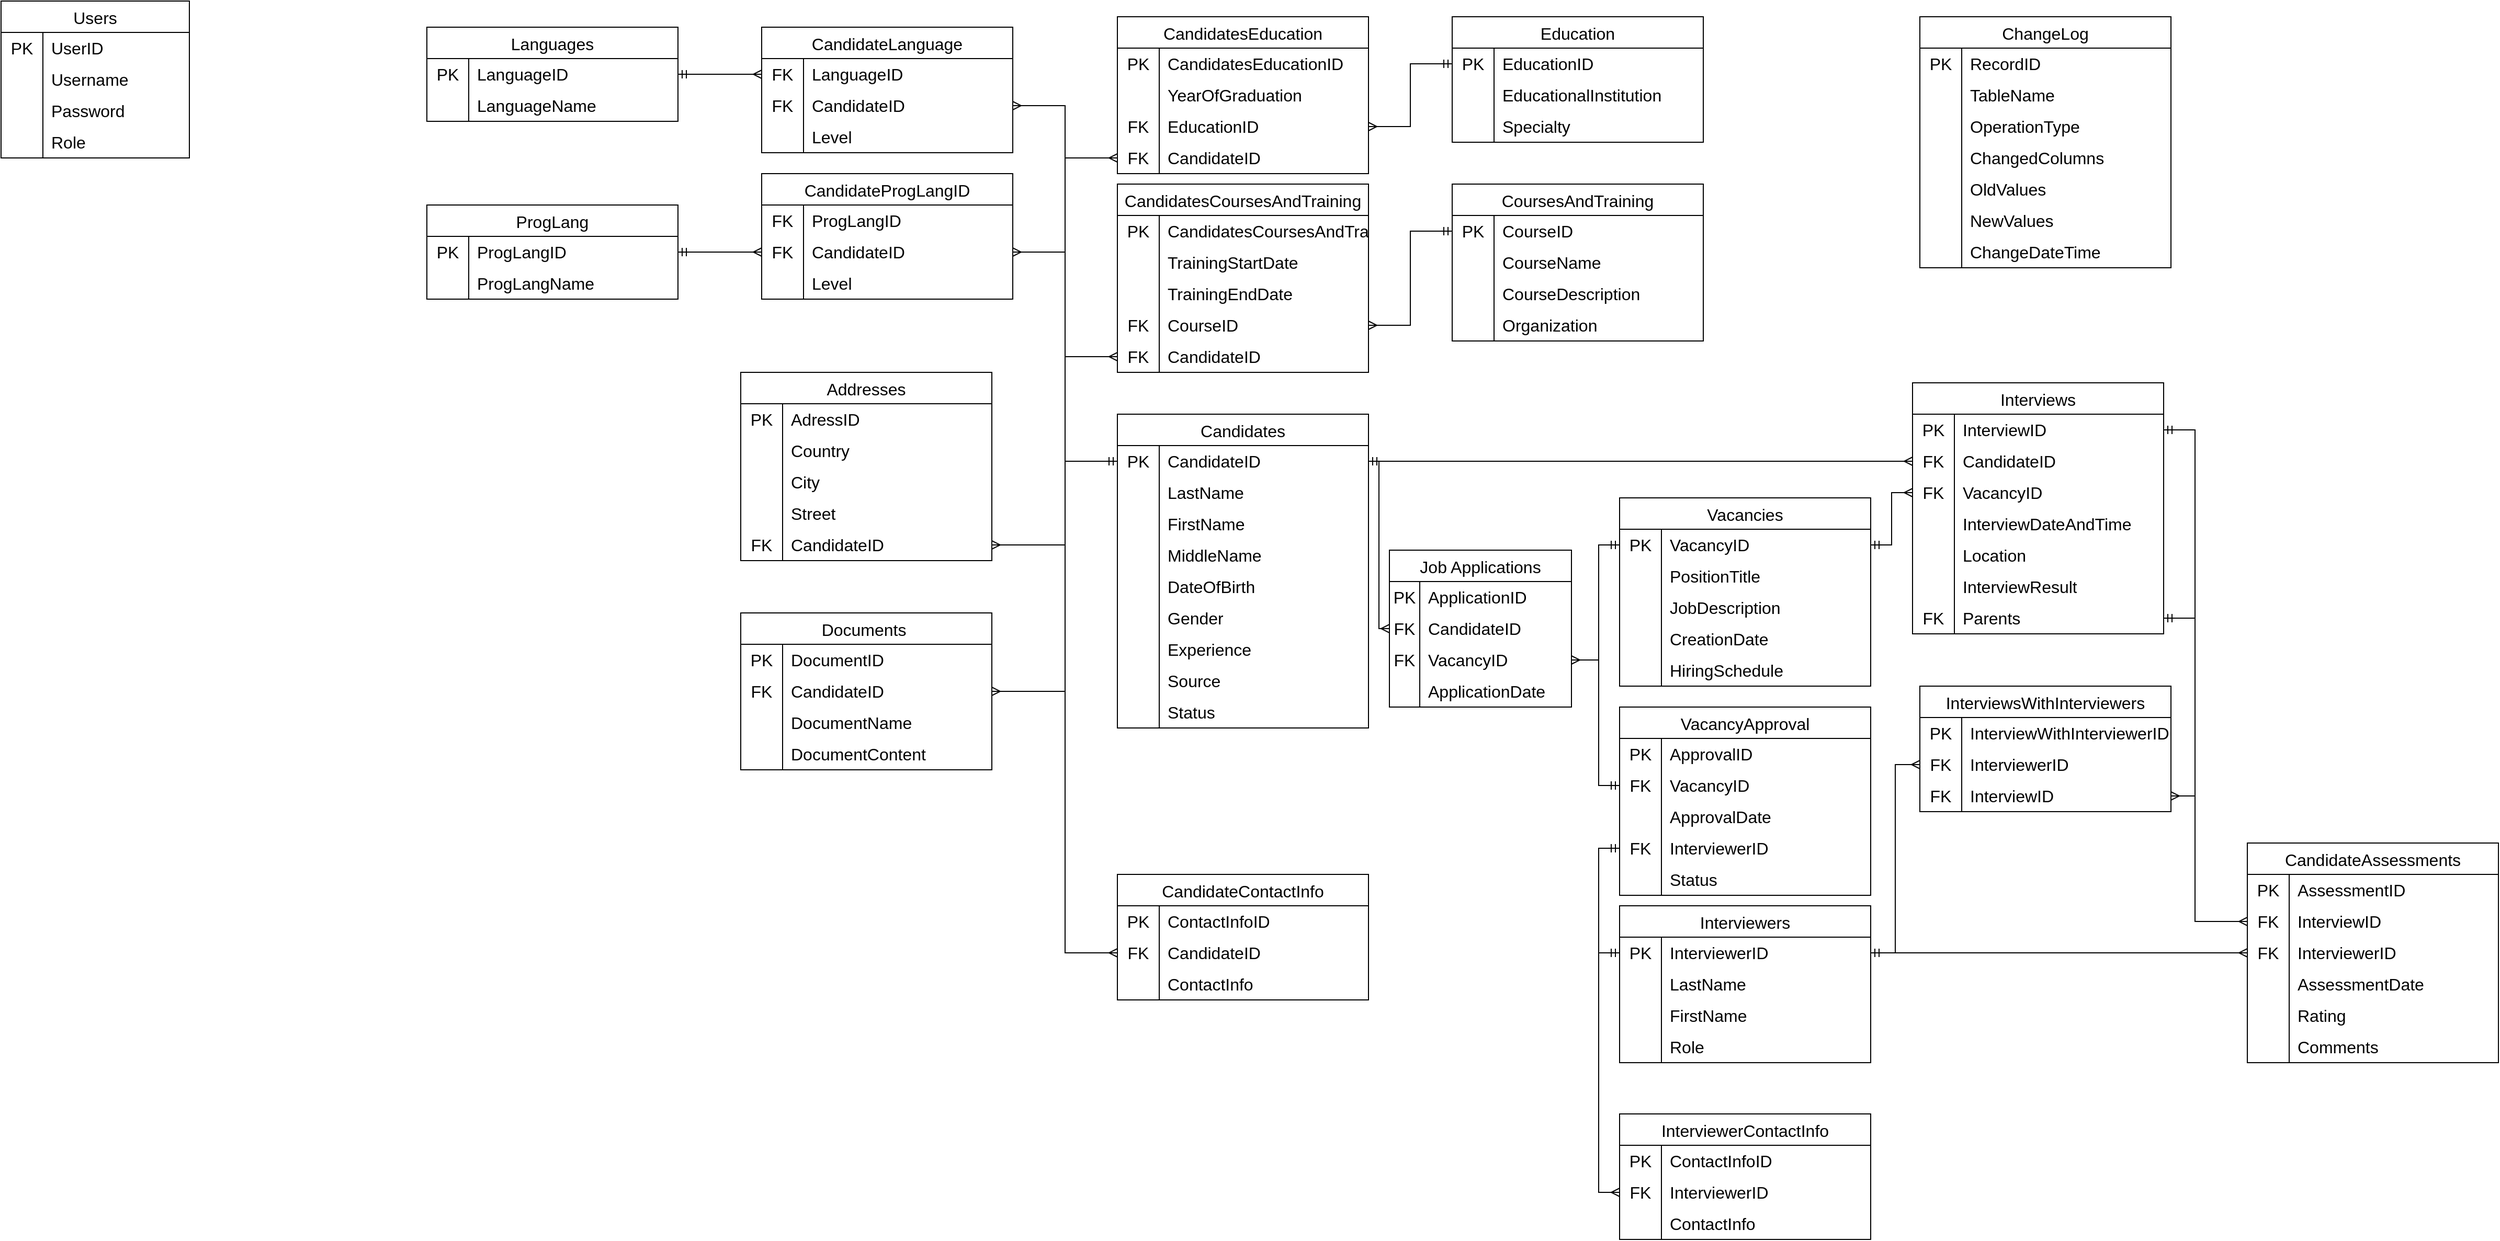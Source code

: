<mxfile version="22.0.3" type="device">
  <diagram name="Страница — 1" id="GALmWxItsbY_Br9pNYrw">
    <mxGraphModel dx="3987" dy="2762" grid="1" gridSize="10" guides="1" tooltips="1" connect="1" arrows="1" fold="1" page="1" pageScale="1" pageWidth="827" pageHeight="1169" math="0" shadow="0">
      <root>
        <mxCell id="0" />
        <mxCell id="1" parent="0" />
        <mxCell id="aNJWEP6ZEBgfYM6a39qU-5" style="edgeStyle=orthogonalEdgeStyle;rounded=0;orthogonalLoop=1;jettySize=auto;html=1;entryX=1;entryY=0.5;entryDx=0;entryDy=0;endArrow=ERmandOne;endFill=0;" parent="1" source="7KJ8cU8vElKOYunTv74a-132" target="aNJWEP6ZEBgfYM6a39qU-1" edge="1">
          <mxGeometry relative="1" as="geometry">
            <Array as="points">
              <mxPoint x="1090" y="395.0" />
              <mxPoint x="1090" y="575" />
            </Array>
          </mxGeometry>
        </mxCell>
        <mxCell id="7KJ8cU8vElKOYunTv74a-14" value="Candidates " style="shape=table;startSize=30;container=1;collapsible=0;childLayout=tableLayout;fixedRows=1;rowLines=0;fontStyle=0;strokeColor=default;fontSize=16;" parent="1" vertex="1">
          <mxGeometry x="60" y="380" width="240" height="300" as="geometry" />
        </mxCell>
        <mxCell id="7KJ8cU8vElKOYunTv74a-15" value="" style="shape=tableRow;horizontal=0;startSize=0;swimlaneHead=0;swimlaneBody=0;top=0;left=0;bottom=0;right=0;collapsible=0;dropTarget=0;fillColor=none;points=[[0,0.5],[1,0.5]];portConstraint=eastwest;strokeColor=inherit;fontSize=16;" parent="7KJ8cU8vElKOYunTv74a-14" vertex="1">
          <mxGeometry y="30" width="240" height="30" as="geometry" />
        </mxCell>
        <mxCell id="7KJ8cU8vElKOYunTv74a-16" value="PK" style="shape=partialRectangle;html=1;whiteSpace=wrap;connectable=0;fillColor=none;top=0;left=0;bottom=0;right=0;overflow=hidden;pointerEvents=1;strokeColor=inherit;fontSize=16;" parent="7KJ8cU8vElKOYunTv74a-15" vertex="1">
          <mxGeometry width="40" height="30" as="geometry">
            <mxRectangle width="40" height="30" as="alternateBounds" />
          </mxGeometry>
        </mxCell>
        <mxCell id="7KJ8cU8vElKOYunTv74a-17" value="CandidateID " style="shape=partialRectangle;html=1;whiteSpace=wrap;connectable=0;fillColor=none;top=0;left=0;bottom=0;right=0;align=left;spacingLeft=6;overflow=hidden;strokeColor=inherit;fontSize=16;" parent="7KJ8cU8vElKOYunTv74a-15" vertex="1">
          <mxGeometry x="40" width="200" height="30" as="geometry">
            <mxRectangle width="200" height="30" as="alternateBounds" />
          </mxGeometry>
        </mxCell>
        <mxCell id="7KJ8cU8vElKOYunTv74a-18" value="" style="shape=tableRow;horizontal=0;startSize=0;swimlaneHead=0;swimlaneBody=0;top=0;left=0;bottom=0;right=0;collapsible=0;dropTarget=0;fillColor=none;points=[[0,0.5],[1,0.5]];portConstraint=eastwest;strokeColor=inherit;fontSize=16;" parent="7KJ8cU8vElKOYunTv74a-14" vertex="1">
          <mxGeometry y="60" width="240" height="30" as="geometry" />
        </mxCell>
        <mxCell id="7KJ8cU8vElKOYunTv74a-19" value="" style="shape=partialRectangle;html=1;whiteSpace=wrap;connectable=0;fillColor=none;top=0;left=0;bottom=0;right=0;overflow=hidden;strokeColor=inherit;fontSize=16;" parent="7KJ8cU8vElKOYunTv74a-18" vertex="1">
          <mxGeometry width="40" height="30" as="geometry">
            <mxRectangle width="40" height="30" as="alternateBounds" />
          </mxGeometry>
        </mxCell>
        <mxCell id="7KJ8cU8vElKOYunTv74a-20" value="LastName " style="shape=partialRectangle;html=1;whiteSpace=wrap;connectable=0;fillColor=none;top=0;left=0;bottom=0;right=0;align=left;spacingLeft=6;overflow=hidden;strokeColor=inherit;fontSize=16;" parent="7KJ8cU8vElKOYunTv74a-18" vertex="1">
          <mxGeometry x="40" width="200" height="30" as="geometry">
            <mxRectangle width="200" height="30" as="alternateBounds" />
          </mxGeometry>
        </mxCell>
        <mxCell id="7KJ8cU8vElKOYunTv74a-21" value="" style="shape=tableRow;horizontal=0;startSize=0;swimlaneHead=0;swimlaneBody=0;top=0;left=0;bottom=0;right=0;collapsible=0;dropTarget=0;fillColor=none;points=[[0,0.5],[1,0.5]];portConstraint=eastwest;strokeColor=inherit;fontSize=16;" parent="7KJ8cU8vElKOYunTv74a-14" vertex="1">
          <mxGeometry y="90" width="240" height="30" as="geometry" />
        </mxCell>
        <mxCell id="7KJ8cU8vElKOYunTv74a-22" value="" style="shape=partialRectangle;html=1;whiteSpace=wrap;connectable=0;fillColor=none;top=0;left=0;bottom=0;right=0;overflow=hidden;strokeColor=inherit;fontSize=16;" parent="7KJ8cU8vElKOYunTv74a-21" vertex="1">
          <mxGeometry width="40" height="30" as="geometry">
            <mxRectangle width="40" height="30" as="alternateBounds" />
          </mxGeometry>
        </mxCell>
        <mxCell id="7KJ8cU8vElKOYunTv74a-23" value="FirstName " style="shape=partialRectangle;html=1;whiteSpace=wrap;connectable=0;fillColor=none;top=0;left=0;bottom=0;right=0;align=left;spacingLeft=6;overflow=hidden;strokeColor=inherit;fontSize=16;" parent="7KJ8cU8vElKOYunTv74a-21" vertex="1">
          <mxGeometry x="40" width="200" height="30" as="geometry">
            <mxRectangle width="200" height="30" as="alternateBounds" />
          </mxGeometry>
        </mxCell>
        <mxCell id="7KJ8cU8vElKOYunTv74a-24" style="shape=tableRow;horizontal=0;startSize=0;swimlaneHead=0;swimlaneBody=0;top=0;left=0;bottom=0;right=0;collapsible=0;dropTarget=0;fillColor=none;points=[[0,0.5],[1,0.5]];portConstraint=eastwest;strokeColor=inherit;fontSize=16;" parent="7KJ8cU8vElKOYunTv74a-14" vertex="1">
          <mxGeometry y="120" width="240" height="30" as="geometry" />
        </mxCell>
        <mxCell id="7KJ8cU8vElKOYunTv74a-25" style="shape=partialRectangle;html=1;whiteSpace=wrap;connectable=0;fillColor=none;top=0;left=0;bottom=0;right=0;overflow=hidden;strokeColor=inherit;fontSize=16;" parent="7KJ8cU8vElKOYunTv74a-24" vertex="1">
          <mxGeometry width="40" height="30" as="geometry">
            <mxRectangle width="40" height="30" as="alternateBounds" />
          </mxGeometry>
        </mxCell>
        <mxCell id="7KJ8cU8vElKOYunTv74a-26" value="MiddleName " style="shape=partialRectangle;html=1;whiteSpace=wrap;connectable=0;fillColor=none;top=0;left=0;bottom=0;right=0;align=left;spacingLeft=6;overflow=hidden;strokeColor=inherit;fontSize=16;" parent="7KJ8cU8vElKOYunTv74a-24" vertex="1">
          <mxGeometry x="40" width="200" height="30" as="geometry">
            <mxRectangle width="200" height="30" as="alternateBounds" />
          </mxGeometry>
        </mxCell>
        <mxCell id="7KJ8cU8vElKOYunTv74a-27" style="shape=tableRow;horizontal=0;startSize=0;swimlaneHead=0;swimlaneBody=0;top=0;left=0;bottom=0;right=0;collapsible=0;dropTarget=0;fillColor=none;points=[[0,0.5],[1,0.5]];portConstraint=eastwest;strokeColor=inherit;fontSize=16;" parent="7KJ8cU8vElKOYunTv74a-14" vertex="1">
          <mxGeometry y="150" width="240" height="30" as="geometry" />
        </mxCell>
        <mxCell id="7KJ8cU8vElKOYunTv74a-28" style="shape=partialRectangle;html=1;whiteSpace=wrap;connectable=0;fillColor=none;top=0;left=0;bottom=0;right=0;overflow=hidden;strokeColor=inherit;fontSize=16;" parent="7KJ8cU8vElKOYunTv74a-27" vertex="1">
          <mxGeometry width="40" height="30" as="geometry">
            <mxRectangle width="40" height="30" as="alternateBounds" />
          </mxGeometry>
        </mxCell>
        <mxCell id="7KJ8cU8vElKOYunTv74a-29" value="DateOfBirth " style="shape=partialRectangle;html=1;whiteSpace=wrap;connectable=0;fillColor=none;top=0;left=0;bottom=0;right=0;align=left;spacingLeft=6;overflow=hidden;strokeColor=inherit;fontSize=16;" parent="7KJ8cU8vElKOYunTv74a-27" vertex="1">
          <mxGeometry x="40" width="200" height="30" as="geometry">
            <mxRectangle width="200" height="30" as="alternateBounds" />
          </mxGeometry>
        </mxCell>
        <mxCell id="7KJ8cU8vElKOYunTv74a-30" style="shape=tableRow;horizontal=0;startSize=0;swimlaneHead=0;swimlaneBody=0;top=0;left=0;bottom=0;right=0;collapsible=0;dropTarget=0;fillColor=none;points=[[0,0.5],[1,0.5]];portConstraint=eastwest;strokeColor=inherit;fontSize=16;" parent="7KJ8cU8vElKOYunTv74a-14" vertex="1">
          <mxGeometry y="180" width="240" height="30" as="geometry" />
        </mxCell>
        <mxCell id="7KJ8cU8vElKOYunTv74a-31" style="shape=partialRectangle;html=1;whiteSpace=wrap;connectable=0;fillColor=none;top=0;left=0;bottom=0;right=0;overflow=hidden;strokeColor=inherit;fontSize=16;" parent="7KJ8cU8vElKOYunTv74a-30" vertex="1">
          <mxGeometry width="40" height="30" as="geometry">
            <mxRectangle width="40" height="30" as="alternateBounds" />
          </mxGeometry>
        </mxCell>
        <mxCell id="7KJ8cU8vElKOYunTv74a-32" value="Gender " style="shape=partialRectangle;html=1;whiteSpace=wrap;connectable=0;fillColor=none;top=0;left=0;bottom=0;right=0;align=left;spacingLeft=6;overflow=hidden;strokeColor=inherit;fontSize=16;" parent="7KJ8cU8vElKOYunTv74a-30" vertex="1">
          <mxGeometry x="40" width="200" height="30" as="geometry">
            <mxRectangle width="200" height="30" as="alternateBounds" />
          </mxGeometry>
        </mxCell>
        <mxCell id="7KJ8cU8vElKOYunTv74a-39" style="shape=tableRow;horizontal=0;startSize=0;swimlaneHead=0;swimlaneBody=0;top=0;left=0;bottom=0;right=0;collapsible=0;dropTarget=0;fillColor=none;points=[[0,0.5],[1,0.5]];portConstraint=eastwest;strokeColor=inherit;fontSize=16;" parent="7KJ8cU8vElKOYunTv74a-14" vertex="1">
          <mxGeometry y="210" width="240" height="30" as="geometry" />
        </mxCell>
        <mxCell id="7KJ8cU8vElKOYunTv74a-40" style="shape=partialRectangle;html=1;whiteSpace=wrap;connectable=0;fillColor=none;top=0;left=0;bottom=0;right=0;overflow=hidden;strokeColor=inherit;fontSize=16;" parent="7KJ8cU8vElKOYunTv74a-39" vertex="1">
          <mxGeometry width="40" height="30" as="geometry">
            <mxRectangle width="40" height="30" as="alternateBounds" />
          </mxGeometry>
        </mxCell>
        <mxCell id="7KJ8cU8vElKOYunTv74a-41" value="Experience " style="shape=partialRectangle;html=1;whiteSpace=wrap;connectable=0;fillColor=none;top=0;left=0;bottom=0;right=0;align=left;spacingLeft=6;overflow=hidden;strokeColor=inherit;fontSize=16;" parent="7KJ8cU8vElKOYunTv74a-39" vertex="1">
          <mxGeometry x="40" width="200" height="30" as="geometry">
            <mxRectangle width="200" height="30" as="alternateBounds" />
          </mxGeometry>
        </mxCell>
        <mxCell id="7KJ8cU8vElKOYunTv74a-45" style="shape=tableRow;horizontal=0;startSize=0;swimlaneHead=0;swimlaneBody=0;top=0;left=0;bottom=0;right=0;collapsible=0;dropTarget=0;fillColor=none;points=[[0,0.5],[1,0.5]];portConstraint=eastwest;strokeColor=inherit;fontSize=16;" parent="7KJ8cU8vElKOYunTv74a-14" vertex="1">
          <mxGeometry y="240" width="240" height="30" as="geometry" />
        </mxCell>
        <mxCell id="7KJ8cU8vElKOYunTv74a-46" style="shape=partialRectangle;html=1;whiteSpace=wrap;connectable=0;fillColor=none;top=0;left=0;bottom=0;right=0;overflow=hidden;strokeColor=inherit;fontSize=16;" parent="7KJ8cU8vElKOYunTv74a-45" vertex="1">
          <mxGeometry width="40" height="30" as="geometry">
            <mxRectangle width="40" height="30" as="alternateBounds" />
          </mxGeometry>
        </mxCell>
        <mxCell id="7KJ8cU8vElKOYunTv74a-47" value="Source " style="shape=partialRectangle;html=1;whiteSpace=wrap;connectable=0;fillColor=none;top=0;left=0;bottom=0;right=0;align=left;spacingLeft=6;overflow=hidden;strokeColor=inherit;fontSize=16;" parent="7KJ8cU8vElKOYunTv74a-45" vertex="1">
          <mxGeometry x="40" width="200" height="30" as="geometry">
            <mxRectangle width="200" height="30" as="alternateBounds" />
          </mxGeometry>
        </mxCell>
        <mxCell id="7KJ8cU8vElKOYunTv74a-48" style="shape=tableRow;horizontal=0;startSize=0;swimlaneHead=0;swimlaneBody=0;top=0;left=0;bottom=0;right=0;collapsible=0;dropTarget=0;fillColor=none;points=[[0,0.5],[1,0.5]];portConstraint=eastwest;strokeColor=inherit;fontSize=16;" parent="7KJ8cU8vElKOYunTv74a-14" vertex="1">
          <mxGeometry y="270" width="240" height="30" as="geometry" />
        </mxCell>
        <mxCell id="7KJ8cU8vElKOYunTv74a-49" style="shape=partialRectangle;html=1;whiteSpace=wrap;connectable=0;fillColor=none;top=0;left=0;bottom=0;right=0;overflow=hidden;strokeColor=inherit;fontSize=16;" parent="7KJ8cU8vElKOYunTv74a-48" vertex="1">
          <mxGeometry width="40" height="30" as="geometry">
            <mxRectangle width="40" height="30" as="alternateBounds" />
          </mxGeometry>
        </mxCell>
        <mxCell id="7KJ8cU8vElKOYunTv74a-50" value="Status " style="shape=partialRectangle;html=1;whiteSpace=wrap;connectable=0;fillColor=none;top=0;left=0;bottom=0;right=0;align=left;spacingLeft=6;overflow=hidden;strokeColor=inherit;fontSize=16;" parent="7KJ8cU8vElKOYunTv74a-48" vertex="1">
          <mxGeometry x="40" width="200" height="30" as="geometry">
            <mxRectangle width="200" height="30" as="alternateBounds" />
          </mxGeometry>
        </mxCell>
        <mxCell id="7KJ8cU8vElKOYunTv74a-54" value="CandidateContactInfo" style="shape=table;startSize=30;container=1;collapsible=0;childLayout=tableLayout;fixedRows=1;rowLines=0;fontStyle=0;strokeColor=default;fontSize=16;" parent="1" vertex="1">
          <mxGeometry x="60" y="820" width="240" height="120" as="geometry" />
        </mxCell>
        <mxCell id="7KJ8cU8vElKOYunTv74a-55" value="" style="shape=tableRow;horizontal=0;startSize=0;swimlaneHead=0;swimlaneBody=0;top=0;left=0;bottom=0;right=0;collapsible=0;dropTarget=0;fillColor=none;points=[[0,0.5],[1,0.5]];portConstraint=eastwest;strokeColor=inherit;fontSize=16;" parent="7KJ8cU8vElKOYunTv74a-54" vertex="1">
          <mxGeometry y="30" width="240" height="30" as="geometry" />
        </mxCell>
        <mxCell id="7KJ8cU8vElKOYunTv74a-56" value="PK" style="shape=partialRectangle;html=1;whiteSpace=wrap;connectable=0;fillColor=none;top=0;left=0;bottom=0;right=0;overflow=hidden;pointerEvents=1;strokeColor=inherit;fontSize=16;" parent="7KJ8cU8vElKOYunTv74a-55" vertex="1">
          <mxGeometry width="40" height="30" as="geometry">
            <mxRectangle width="40" height="30" as="alternateBounds" />
          </mxGeometry>
        </mxCell>
        <mxCell id="7KJ8cU8vElKOYunTv74a-57" value="ContactInfoID " style="shape=partialRectangle;html=1;whiteSpace=wrap;connectable=0;fillColor=none;top=0;left=0;bottom=0;right=0;align=left;spacingLeft=6;overflow=hidden;strokeColor=inherit;fontSize=16;" parent="7KJ8cU8vElKOYunTv74a-55" vertex="1">
          <mxGeometry x="40" width="200" height="30" as="geometry">
            <mxRectangle width="200" height="30" as="alternateBounds" />
          </mxGeometry>
        </mxCell>
        <mxCell id="7KJ8cU8vElKOYunTv74a-58" value="" style="shape=tableRow;horizontal=0;startSize=0;swimlaneHead=0;swimlaneBody=0;top=0;left=0;bottom=0;right=0;collapsible=0;dropTarget=0;fillColor=none;points=[[0,0.5],[1,0.5]];portConstraint=eastwest;strokeColor=inherit;fontSize=16;" parent="7KJ8cU8vElKOYunTv74a-54" vertex="1">
          <mxGeometry y="60" width="240" height="30" as="geometry" />
        </mxCell>
        <mxCell id="7KJ8cU8vElKOYunTv74a-59" value="FK" style="shape=partialRectangle;html=1;whiteSpace=wrap;connectable=0;fillColor=none;top=0;left=0;bottom=0;right=0;overflow=hidden;strokeColor=inherit;fontSize=16;" parent="7KJ8cU8vElKOYunTv74a-58" vertex="1">
          <mxGeometry width="40" height="30" as="geometry">
            <mxRectangle width="40" height="30" as="alternateBounds" />
          </mxGeometry>
        </mxCell>
        <mxCell id="7KJ8cU8vElKOYunTv74a-60" value="CandidateID " style="shape=partialRectangle;html=1;whiteSpace=wrap;connectable=0;fillColor=none;top=0;left=0;bottom=0;right=0;align=left;spacingLeft=6;overflow=hidden;strokeColor=inherit;fontSize=16;" parent="7KJ8cU8vElKOYunTv74a-58" vertex="1">
          <mxGeometry x="40" width="200" height="30" as="geometry">
            <mxRectangle width="200" height="30" as="alternateBounds" />
          </mxGeometry>
        </mxCell>
        <mxCell id="7KJ8cU8vElKOYunTv74a-61" value="" style="shape=tableRow;horizontal=0;startSize=0;swimlaneHead=0;swimlaneBody=0;top=0;left=0;bottom=0;right=0;collapsible=0;dropTarget=0;fillColor=none;points=[[0,0.5],[1,0.5]];portConstraint=eastwest;strokeColor=inherit;fontSize=16;" parent="7KJ8cU8vElKOYunTv74a-54" vertex="1">
          <mxGeometry y="90" width="240" height="30" as="geometry" />
        </mxCell>
        <mxCell id="7KJ8cU8vElKOYunTv74a-62" value="" style="shape=partialRectangle;html=1;whiteSpace=wrap;connectable=0;fillColor=none;top=0;left=0;bottom=0;right=0;overflow=hidden;strokeColor=inherit;fontSize=16;" parent="7KJ8cU8vElKOYunTv74a-61" vertex="1">
          <mxGeometry width="40" height="30" as="geometry">
            <mxRectangle width="40" height="30" as="alternateBounds" />
          </mxGeometry>
        </mxCell>
        <mxCell id="7KJ8cU8vElKOYunTv74a-63" value="ContactInfo" style="shape=partialRectangle;html=1;whiteSpace=wrap;connectable=0;fillColor=none;top=0;left=0;bottom=0;right=0;align=left;spacingLeft=6;overflow=hidden;strokeColor=inherit;fontSize=16;" parent="7KJ8cU8vElKOYunTv74a-61" vertex="1">
          <mxGeometry x="40" width="200" height="30" as="geometry">
            <mxRectangle width="200" height="30" as="alternateBounds" />
          </mxGeometry>
        </mxCell>
        <mxCell id="7KJ8cU8vElKOYunTv74a-94" value="Vacancies " style="shape=table;startSize=30;container=1;collapsible=0;childLayout=tableLayout;fixedRows=1;rowLines=0;fontStyle=0;strokeColor=default;fontSize=16;" parent="1" vertex="1">
          <mxGeometry x="540" y="460" width="240" height="180" as="geometry" />
        </mxCell>
        <mxCell id="7KJ8cU8vElKOYunTv74a-95" value="" style="shape=tableRow;horizontal=0;startSize=0;swimlaneHead=0;swimlaneBody=0;top=0;left=0;bottom=0;right=0;collapsible=0;dropTarget=0;fillColor=none;points=[[0,0.5],[1,0.5]];portConstraint=eastwest;strokeColor=inherit;fontSize=16;" parent="7KJ8cU8vElKOYunTv74a-94" vertex="1">
          <mxGeometry y="30" width="240" height="30" as="geometry" />
        </mxCell>
        <mxCell id="7KJ8cU8vElKOYunTv74a-96" value="PK" style="shape=partialRectangle;html=1;whiteSpace=wrap;connectable=0;fillColor=none;top=0;left=0;bottom=0;right=0;overflow=hidden;pointerEvents=1;strokeColor=inherit;fontSize=16;" parent="7KJ8cU8vElKOYunTv74a-95" vertex="1">
          <mxGeometry width="40" height="30" as="geometry">
            <mxRectangle width="40" height="30" as="alternateBounds" />
          </mxGeometry>
        </mxCell>
        <mxCell id="7KJ8cU8vElKOYunTv74a-97" value="VacancyID " style="shape=partialRectangle;html=1;whiteSpace=wrap;connectable=0;fillColor=none;top=0;left=0;bottom=0;right=0;align=left;spacingLeft=6;overflow=hidden;strokeColor=inherit;fontSize=16;" parent="7KJ8cU8vElKOYunTv74a-95" vertex="1">
          <mxGeometry x="40" width="200" height="30" as="geometry">
            <mxRectangle width="200" height="30" as="alternateBounds" />
          </mxGeometry>
        </mxCell>
        <mxCell id="7KJ8cU8vElKOYunTv74a-98" value="" style="shape=tableRow;horizontal=0;startSize=0;swimlaneHead=0;swimlaneBody=0;top=0;left=0;bottom=0;right=0;collapsible=0;dropTarget=0;fillColor=none;points=[[0,0.5],[1,0.5]];portConstraint=eastwest;strokeColor=inherit;fontSize=16;" parent="7KJ8cU8vElKOYunTv74a-94" vertex="1">
          <mxGeometry y="60" width="240" height="30" as="geometry" />
        </mxCell>
        <mxCell id="7KJ8cU8vElKOYunTv74a-99" value="" style="shape=partialRectangle;html=1;whiteSpace=wrap;connectable=0;fillColor=none;top=0;left=0;bottom=0;right=0;overflow=hidden;strokeColor=inherit;fontSize=16;" parent="7KJ8cU8vElKOYunTv74a-98" vertex="1">
          <mxGeometry width="40" height="30" as="geometry">
            <mxRectangle width="40" height="30" as="alternateBounds" />
          </mxGeometry>
        </mxCell>
        <mxCell id="7KJ8cU8vElKOYunTv74a-100" value="PositionTitle " style="shape=partialRectangle;html=1;whiteSpace=wrap;connectable=0;fillColor=none;top=0;left=0;bottom=0;right=0;align=left;spacingLeft=6;overflow=hidden;strokeColor=inherit;fontSize=16;" parent="7KJ8cU8vElKOYunTv74a-98" vertex="1">
          <mxGeometry x="40" width="200" height="30" as="geometry">
            <mxRectangle width="200" height="30" as="alternateBounds" />
          </mxGeometry>
        </mxCell>
        <mxCell id="7KJ8cU8vElKOYunTv74a-101" value="" style="shape=tableRow;horizontal=0;startSize=0;swimlaneHead=0;swimlaneBody=0;top=0;left=0;bottom=0;right=0;collapsible=0;dropTarget=0;fillColor=none;points=[[0,0.5],[1,0.5]];portConstraint=eastwest;strokeColor=inherit;fontSize=16;" parent="7KJ8cU8vElKOYunTv74a-94" vertex="1">
          <mxGeometry y="90" width="240" height="30" as="geometry" />
        </mxCell>
        <mxCell id="7KJ8cU8vElKOYunTv74a-102" value="" style="shape=partialRectangle;html=1;whiteSpace=wrap;connectable=0;fillColor=none;top=0;left=0;bottom=0;right=0;overflow=hidden;strokeColor=inherit;fontSize=16;" parent="7KJ8cU8vElKOYunTv74a-101" vertex="1">
          <mxGeometry width="40" height="30" as="geometry">
            <mxRectangle width="40" height="30" as="alternateBounds" />
          </mxGeometry>
        </mxCell>
        <mxCell id="7KJ8cU8vElKOYunTv74a-103" value="JobDescription " style="shape=partialRectangle;html=1;whiteSpace=wrap;connectable=0;fillColor=none;top=0;left=0;bottom=0;right=0;align=left;spacingLeft=6;overflow=hidden;strokeColor=inherit;fontSize=16;" parent="7KJ8cU8vElKOYunTv74a-101" vertex="1">
          <mxGeometry x="40" width="200" height="30" as="geometry">
            <mxRectangle width="200" height="30" as="alternateBounds" />
          </mxGeometry>
        </mxCell>
        <mxCell id="7KJ8cU8vElKOYunTv74a-104" style="shape=tableRow;horizontal=0;startSize=0;swimlaneHead=0;swimlaneBody=0;top=0;left=0;bottom=0;right=0;collapsible=0;dropTarget=0;fillColor=none;points=[[0,0.5],[1,0.5]];portConstraint=eastwest;strokeColor=inherit;fontSize=16;" parent="7KJ8cU8vElKOYunTv74a-94" vertex="1">
          <mxGeometry y="120" width="240" height="30" as="geometry" />
        </mxCell>
        <mxCell id="7KJ8cU8vElKOYunTv74a-105" style="shape=partialRectangle;html=1;whiteSpace=wrap;connectable=0;fillColor=none;top=0;left=0;bottom=0;right=0;overflow=hidden;strokeColor=inherit;fontSize=16;" parent="7KJ8cU8vElKOYunTv74a-104" vertex="1">
          <mxGeometry width="40" height="30" as="geometry">
            <mxRectangle width="40" height="30" as="alternateBounds" />
          </mxGeometry>
        </mxCell>
        <mxCell id="7KJ8cU8vElKOYunTv74a-106" value="CreationDate" style="shape=partialRectangle;html=1;whiteSpace=wrap;connectable=0;fillColor=none;top=0;left=0;bottom=0;right=0;align=left;spacingLeft=6;overflow=hidden;strokeColor=inherit;fontSize=16;" parent="7KJ8cU8vElKOYunTv74a-104" vertex="1">
          <mxGeometry x="40" width="200" height="30" as="geometry">
            <mxRectangle width="200" height="30" as="alternateBounds" />
          </mxGeometry>
        </mxCell>
        <mxCell id="7KJ8cU8vElKOYunTv74a-107" style="shape=tableRow;horizontal=0;startSize=0;swimlaneHead=0;swimlaneBody=0;top=0;left=0;bottom=0;right=0;collapsible=0;dropTarget=0;fillColor=none;points=[[0,0.5],[1,0.5]];portConstraint=eastwest;strokeColor=inherit;fontSize=16;" parent="7KJ8cU8vElKOYunTv74a-94" vertex="1">
          <mxGeometry y="150" width="240" height="30" as="geometry" />
        </mxCell>
        <mxCell id="7KJ8cU8vElKOYunTv74a-108" style="shape=partialRectangle;html=1;whiteSpace=wrap;connectable=0;fillColor=none;top=0;left=0;bottom=0;right=0;overflow=hidden;strokeColor=inherit;fontSize=16;" parent="7KJ8cU8vElKOYunTv74a-107" vertex="1">
          <mxGeometry width="40" height="30" as="geometry">
            <mxRectangle width="40" height="30" as="alternateBounds" />
          </mxGeometry>
        </mxCell>
        <mxCell id="7KJ8cU8vElKOYunTv74a-109" value="HiringSchedule" style="shape=partialRectangle;html=1;whiteSpace=wrap;connectable=0;fillColor=none;top=0;left=0;bottom=0;right=0;align=left;spacingLeft=6;overflow=hidden;strokeColor=inherit;fontSize=16;" parent="7KJ8cU8vElKOYunTv74a-107" vertex="1">
          <mxGeometry x="40" width="200" height="30" as="geometry">
            <mxRectangle width="200" height="30" as="alternateBounds" />
          </mxGeometry>
        </mxCell>
        <mxCell id="7KJ8cU8vElKOYunTv74a-131" value="Interviews " style="shape=table;startSize=30;container=1;collapsible=0;childLayout=tableLayout;fixedRows=1;rowLines=0;fontStyle=0;strokeColor=default;fontSize=16;" parent="1" vertex="1">
          <mxGeometry x="820" y="350" width="240" height="240" as="geometry" />
        </mxCell>
        <mxCell id="7KJ8cU8vElKOYunTv74a-132" value="" style="shape=tableRow;horizontal=0;startSize=0;swimlaneHead=0;swimlaneBody=0;top=0;left=0;bottom=0;right=0;collapsible=0;dropTarget=0;fillColor=none;points=[[0,0.5],[1,0.5]];portConstraint=eastwest;strokeColor=inherit;fontSize=16;" parent="7KJ8cU8vElKOYunTv74a-131" vertex="1">
          <mxGeometry y="30" width="240" height="30" as="geometry" />
        </mxCell>
        <mxCell id="7KJ8cU8vElKOYunTv74a-133" value="PK" style="shape=partialRectangle;html=1;whiteSpace=wrap;connectable=0;fillColor=none;top=0;left=0;bottom=0;right=0;overflow=hidden;pointerEvents=1;strokeColor=inherit;fontSize=16;" parent="7KJ8cU8vElKOYunTv74a-132" vertex="1">
          <mxGeometry width="40" height="30" as="geometry">
            <mxRectangle width="40" height="30" as="alternateBounds" />
          </mxGeometry>
        </mxCell>
        <mxCell id="7KJ8cU8vElKOYunTv74a-134" value="InterviewID " style="shape=partialRectangle;html=1;whiteSpace=wrap;connectable=0;fillColor=none;top=0;left=0;bottom=0;right=0;align=left;spacingLeft=6;overflow=hidden;strokeColor=inherit;fontSize=16;" parent="7KJ8cU8vElKOYunTv74a-132" vertex="1">
          <mxGeometry x="40" width="200" height="30" as="geometry">
            <mxRectangle width="200" height="30" as="alternateBounds" />
          </mxGeometry>
        </mxCell>
        <mxCell id="7KJ8cU8vElKOYunTv74a-135" value="" style="shape=tableRow;horizontal=0;startSize=0;swimlaneHead=0;swimlaneBody=0;top=0;left=0;bottom=0;right=0;collapsible=0;dropTarget=0;fillColor=none;points=[[0,0.5],[1,0.5]];portConstraint=eastwest;strokeColor=inherit;fontSize=16;" parent="7KJ8cU8vElKOYunTv74a-131" vertex="1">
          <mxGeometry y="60" width="240" height="30" as="geometry" />
        </mxCell>
        <mxCell id="7KJ8cU8vElKOYunTv74a-136" value="FK" style="shape=partialRectangle;html=1;whiteSpace=wrap;connectable=0;fillColor=none;top=0;left=0;bottom=0;right=0;overflow=hidden;strokeColor=inherit;fontSize=16;" parent="7KJ8cU8vElKOYunTv74a-135" vertex="1">
          <mxGeometry width="40" height="30" as="geometry">
            <mxRectangle width="40" height="30" as="alternateBounds" />
          </mxGeometry>
        </mxCell>
        <mxCell id="7KJ8cU8vElKOYunTv74a-137" value="CandidateID " style="shape=partialRectangle;html=1;whiteSpace=wrap;connectable=0;fillColor=none;top=0;left=0;bottom=0;right=0;align=left;spacingLeft=6;overflow=hidden;strokeColor=inherit;fontSize=16;" parent="7KJ8cU8vElKOYunTv74a-135" vertex="1">
          <mxGeometry x="40" width="200" height="30" as="geometry">
            <mxRectangle width="200" height="30" as="alternateBounds" />
          </mxGeometry>
        </mxCell>
        <mxCell id="7KJ8cU8vElKOYunTv74a-138" value="" style="shape=tableRow;horizontal=0;startSize=0;swimlaneHead=0;swimlaneBody=0;top=0;left=0;bottom=0;right=0;collapsible=0;dropTarget=0;fillColor=none;points=[[0,0.5],[1,0.5]];portConstraint=eastwest;strokeColor=inherit;fontSize=16;" parent="7KJ8cU8vElKOYunTv74a-131" vertex="1">
          <mxGeometry y="90" width="240" height="30" as="geometry" />
        </mxCell>
        <mxCell id="7KJ8cU8vElKOYunTv74a-139" value="FK" style="shape=partialRectangle;html=1;whiteSpace=wrap;connectable=0;fillColor=none;top=0;left=0;bottom=0;right=0;overflow=hidden;strokeColor=inherit;fontSize=16;" parent="7KJ8cU8vElKOYunTv74a-138" vertex="1">
          <mxGeometry width="40" height="30" as="geometry">
            <mxRectangle width="40" height="30" as="alternateBounds" />
          </mxGeometry>
        </mxCell>
        <mxCell id="7KJ8cU8vElKOYunTv74a-140" value="VacancyID " style="shape=partialRectangle;html=1;whiteSpace=wrap;connectable=0;fillColor=none;top=0;left=0;bottom=0;right=0;align=left;spacingLeft=6;overflow=hidden;strokeColor=inherit;fontSize=16;" parent="7KJ8cU8vElKOYunTv74a-138" vertex="1">
          <mxGeometry x="40" width="200" height="30" as="geometry">
            <mxRectangle width="200" height="30" as="alternateBounds" />
          </mxGeometry>
        </mxCell>
        <mxCell id="7KJ8cU8vElKOYunTv74a-141" style="shape=tableRow;horizontal=0;startSize=0;swimlaneHead=0;swimlaneBody=0;top=0;left=0;bottom=0;right=0;collapsible=0;dropTarget=0;fillColor=none;points=[[0,0.5],[1,0.5]];portConstraint=eastwest;strokeColor=inherit;fontSize=16;" parent="7KJ8cU8vElKOYunTv74a-131" vertex="1">
          <mxGeometry y="120" width="240" height="30" as="geometry" />
        </mxCell>
        <mxCell id="7KJ8cU8vElKOYunTv74a-142" style="shape=partialRectangle;html=1;whiteSpace=wrap;connectable=0;fillColor=none;top=0;left=0;bottom=0;right=0;overflow=hidden;strokeColor=inherit;fontSize=16;" parent="7KJ8cU8vElKOYunTv74a-141" vertex="1">
          <mxGeometry width="40" height="30" as="geometry">
            <mxRectangle width="40" height="30" as="alternateBounds" />
          </mxGeometry>
        </mxCell>
        <mxCell id="7KJ8cU8vElKOYunTv74a-143" value="InterviewDateAndTime " style="shape=partialRectangle;html=1;whiteSpace=wrap;connectable=0;fillColor=none;top=0;left=0;bottom=0;right=0;align=left;spacingLeft=6;overflow=hidden;strokeColor=inherit;fontSize=16;" parent="7KJ8cU8vElKOYunTv74a-141" vertex="1">
          <mxGeometry x="40" width="200" height="30" as="geometry">
            <mxRectangle width="200" height="30" as="alternateBounds" />
          </mxGeometry>
        </mxCell>
        <mxCell id="7KJ8cU8vElKOYunTv74a-144" style="shape=tableRow;horizontal=0;startSize=0;swimlaneHead=0;swimlaneBody=0;top=0;left=0;bottom=0;right=0;collapsible=0;dropTarget=0;fillColor=none;points=[[0,0.5],[1,0.5]];portConstraint=eastwest;strokeColor=inherit;fontSize=16;" parent="7KJ8cU8vElKOYunTv74a-131" vertex="1">
          <mxGeometry y="150" width="240" height="30" as="geometry" />
        </mxCell>
        <mxCell id="7KJ8cU8vElKOYunTv74a-145" style="shape=partialRectangle;html=1;whiteSpace=wrap;connectable=0;fillColor=none;top=0;left=0;bottom=0;right=0;overflow=hidden;strokeColor=inherit;fontSize=16;" parent="7KJ8cU8vElKOYunTv74a-144" vertex="1">
          <mxGeometry width="40" height="30" as="geometry">
            <mxRectangle width="40" height="30" as="alternateBounds" />
          </mxGeometry>
        </mxCell>
        <mxCell id="7KJ8cU8vElKOYunTv74a-146" value="Location" style="shape=partialRectangle;html=1;whiteSpace=wrap;connectable=0;fillColor=none;top=0;left=0;bottom=0;right=0;align=left;spacingLeft=6;overflow=hidden;strokeColor=inherit;fontSize=16;" parent="7KJ8cU8vElKOYunTv74a-144" vertex="1">
          <mxGeometry x="40" width="200" height="30" as="geometry">
            <mxRectangle width="200" height="30" as="alternateBounds" />
          </mxGeometry>
        </mxCell>
        <mxCell id="7KJ8cU8vElKOYunTv74a-147" style="shape=tableRow;horizontal=0;startSize=0;swimlaneHead=0;swimlaneBody=0;top=0;left=0;bottom=0;right=0;collapsible=0;dropTarget=0;fillColor=none;points=[[0,0.5],[1,0.5]];portConstraint=eastwest;strokeColor=inherit;fontSize=16;" parent="7KJ8cU8vElKOYunTv74a-131" vertex="1">
          <mxGeometry y="180" width="240" height="30" as="geometry" />
        </mxCell>
        <mxCell id="7KJ8cU8vElKOYunTv74a-148" style="shape=partialRectangle;html=1;whiteSpace=wrap;connectable=0;fillColor=none;top=0;left=0;bottom=0;right=0;overflow=hidden;strokeColor=inherit;fontSize=16;" parent="7KJ8cU8vElKOYunTv74a-147" vertex="1">
          <mxGeometry width="40" height="30" as="geometry">
            <mxRectangle width="40" height="30" as="alternateBounds" />
          </mxGeometry>
        </mxCell>
        <mxCell id="7KJ8cU8vElKOYunTv74a-149" value="InterviewResult" style="shape=partialRectangle;html=1;whiteSpace=wrap;connectable=0;fillColor=none;top=0;left=0;bottom=0;right=0;align=left;spacingLeft=6;overflow=hidden;strokeColor=inherit;fontSize=16;" parent="7KJ8cU8vElKOYunTv74a-147" vertex="1">
          <mxGeometry x="40" width="200" height="30" as="geometry">
            <mxRectangle width="200" height="30" as="alternateBounds" />
          </mxGeometry>
        </mxCell>
        <mxCell id="aNJWEP6ZEBgfYM6a39qU-1" style="shape=tableRow;horizontal=0;startSize=0;swimlaneHead=0;swimlaneBody=0;top=0;left=0;bottom=0;right=0;collapsible=0;dropTarget=0;fillColor=none;points=[[0,0.5],[1,0.5]];portConstraint=eastwest;strokeColor=inherit;fontSize=16;" parent="7KJ8cU8vElKOYunTv74a-131" vertex="1">
          <mxGeometry y="210" width="240" height="30" as="geometry" />
        </mxCell>
        <mxCell id="aNJWEP6ZEBgfYM6a39qU-2" value="FK" style="shape=partialRectangle;html=1;whiteSpace=wrap;connectable=0;fillColor=none;top=0;left=0;bottom=0;right=0;overflow=hidden;strokeColor=inherit;fontSize=16;" parent="aNJWEP6ZEBgfYM6a39qU-1" vertex="1">
          <mxGeometry width="40" height="30" as="geometry">
            <mxRectangle width="40" height="30" as="alternateBounds" />
          </mxGeometry>
        </mxCell>
        <mxCell id="aNJWEP6ZEBgfYM6a39qU-3" value="Parents" style="shape=partialRectangle;html=1;whiteSpace=wrap;connectable=0;fillColor=none;top=0;left=0;bottom=0;right=0;align=left;spacingLeft=6;overflow=hidden;strokeColor=inherit;fontSize=16;" parent="aNJWEP6ZEBgfYM6a39qU-1" vertex="1">
          <mxGeometry x="40" width="200" height="30" as="geometry">
            <mxRectangle width="200" height="30" as="alternateBounds" />
          </mxGeometry>
        </mxCell>
        <mxCell id="7KJ8cU8vElKOYunTv74a-168" style="edgeStyle=orthogonalEdgeStyle;rounded=0;orthogonalLoop=1;jettySize=auto;html=1;exitX=1;exitY=0.5;exitDx=0;exitDy=0;entryX=0;entryY=0.5;entryDx=0;entryDy=0;endArrow=ERmany;endFill=0;startArrow=ERmandOne;startFill=0;" parent="1" source="7KJ8cU8vElKOYunTv74a-15" target="7KJ8cU8vElKOYunTv74a-135" edge="1">
          <mxGeometry relative="1" as="geometry" />
        </mxCell>
        <mxCell id="7KJ8cU8vElKOYunTv74a-169" style="edgeStyle=orthogonalEdgeStyle;rounded=0;orthogonalLoop=1;jettySize=auto;html=1;endArrow=ERmany;endFill=0;startArrow=ERmandOne;startFill=0;" parent="1" source="7KJ8cU8vElKOYunTv74a-95" target="7KJ8cU8vElKOYunTv74a-138" edge="1">
          <mxGeometry relative="1" as="geometry" />
        </mxCell>
        <mxCell id="7KJ8cU8vElKOYunTv74a-170" style="edgeStyle=orthogonalEdgeStyle;rounded=0;orthogonalLoop=1;jettySize=auto;html=1;entryX=0;entryY=0.5;entryDx=0;entryDy=0;endArrow=ERmany;endFill=0;startArrow=ERmandOne;startFill=0;" parent="1" source="7KJ8cU8vElKOYunTv74a-15" target="7KJ8cU8vElKOYunTv74a-58" edge="1">
          <mxGeometry relative="1" as="geometry">
            <Array as="points">
              <mxPoint x="10" y="425" />
              <mxPoint x="10" y="895" />
            </Array>
          </mxGeometry>
        </mxCell>
        <mxCell id="iZHNtiMVKhXRUOD63MKj-11" value="Interviewers" style="shape=table;startSize=30;container=1;collapsible=0;childLayout=tableLayout;fixedRows=1;rowLines=0;fontStyle=0;strokeColor=default;fontSize=16;" parent="1" vertex="1">
          <mxGeometry x="540" y="850" width="240" height="150" as="geometry" />
        </mxCell>
        <mxCell id="iZHNtiMVKhXRUOD63MKj-12" value="" style="shape=tableRow;horizontal=0;startSize=0;swimlaneHead=0;swimlaneBody=0;top=0;left=0;bottom=0;right=0;collapsible=0;dropTarget=0;fillColor=none;points=[[0,0.5],[1,0.5]];portConstraint=eastwest;strokeColor=inherit;fontSize=16;" parent="iZHNtiMVKhXRUOD63MKj-11" vertex="1">
          <mxGeometry y="30" width="240" height="30" as="geometry" />
        </mxCell>
        <mxCell id="iZHNtiMVKhXRUOD63MKj-13" value="PK" style="shape=partialRectangle;html=1;whiteSpace=wrap;connectable=0;fillColor=none;top=0;left=0;bottom=0;right=0;overflow=hidden;pointerEvents=1;strokeColor=inherit;fontSize=16;" parent="iZHNtiMVKhXRUOD63MKj-12" vertex="1">
          <mxGeometry width="40" height="30" as="geometry">
            <mxRectangle width="40" height="30" as="alternateBounds" />
          </mxGeometry>
        </mxCell>
        <mxCell id="iZHNtiMVKhXRUOD63MKj-14" value="InterviewerID " style="shape=partialRectangle;html=1;whiteSpace=wrap;connectable=0;fillColor=none;top=0;left=0;bottom=0;right=0;align=left;spacingLeft=6;overflow=hidden;strokeColor=inherit;fontSize=16;" parent="iZHNtiMVKhXRUOD63MKj-12" vertex="1">
          <mxGeometry x="40" width="200" height="30" as="geometry">
            <mxRectangle width="200" height="30" as="alternateBounds" />
          </mxGeometry>
        </mxCell>
        <mxCell id="iZHNtiMVKhXRUOD63MKj-15" value="" style="shape=tableRow;horizontal=0;startSize=0;swimlaneHead=0;swimlaneBody=0;top=0;left=0;bottom=0;right=0;collapsible=0;dropTarget=0;fillColor=none;points=[[0,0.5],[1,0.5]];portConstraint=eastwest;strokeColor=inherit;fontSize=16;" parent="iZHNtiMVKhXRUOD63MKj-11" vertex="1">
          <mxGeometry y="60" width="240" height="30" as="geometry" />
        </mxCell>
        <mxCell id="iZHNtiMVKhXRUOD63MKj-16" value="" style="shape=partialRectangle;html=1;whiteSpace=wrap;connectable=0;fillColor=none;top=0;left=0;bottom=0;right=0;overflow=hidden;strokeColor=inherit;fontSize=16;" parent="iZHNtiMVKhXRUOD63MKj-15" vertex="1">
          <mxGeometry width="40" height="30" as="geometry">
            <mxRectangle width="40" height="30" as="alternateBounds" />
          </mxGeometry>
        </mxCell>
        <mxCell id="iZHNtiMVKhXRUOD63MKj-17" value="LastName " style="shape=partialRectangle;html=1;whiteSpace=wrap;connectable=0;fillColor=none;top=0;left=0;bottom=0;right=0;align=left;spacingLeft=6;overflow=hidden;strokeColor=inherit;fontSize=16;" parent="iZHNtiMVKhXRUOD63MKj-15" vertex="1">
          <mxGeometry x="40" width="200" height="30" as="geometry">
            <mxRectangle width="200" height="30" as="alternateBounds" />
          </mxGeometry>
        </mxCell>
        <mxCell id="iZHNtiMVKhXRUOD63MKj-18" value="" style="shape=tableRow;horizontal=0;startSize=0;swimlaneHead=0;swimlaneBody=0;top=0;left=0;bottom=0;right=0;collapsible=0;dropTarget=0;fillColor=none;points=[[0,0.5],[1,0.5]];portConstraint=eastwest;strokeColor=inherit;fontSize=16;" parent="iZHNtiMVKhXRUOD63MKj-11" vertex="1">
          <mxGeometry y="90" width="240" height="30" as="geometry" />
        </mxCell>
        <mxCell id="iZHNtiMVKhXRUOD63MKj-19" value="" style="shape=partialRectangle;html=1;whiteSpace=wrap;connectable=0;fillColor=none;top=0;left=0;bottom=0;right=0;overflow=hidden;strokeColor=inherit;fontSize=16;" parent="iZHNtiMVKhXRUOD63MKj-18" vertex="1">
          <mxGeometry width="40" height="30" as="geometry">
            <mxRectangle width="40" height="30" as="alternateBounds" />
          </mxGeometry>
        </mxCell>
        <mxCell id="iZHNtiMVKhXRUOD63MKj-20" value="FirstName " style="shape=partialRectangle;html=1;whiteSpace=wrap;connectable=0;fillColor=none;top=0;left=0;bottom=0;right=0;align=left;spacingLeft=6;overflow=hidden;strokeColor=inherit;fontSize=16;" parent="iZHNtiMVKhXRUOD63MKj-18" vertex="1">
          <mxGeometry x="40" width="200" height="30" as="geometry">
            <mxRectangle width="200" height="30" as="alternateBounds" />
          </mxGeometry>
        </mxCell>
        <mxCell id="iZHNtiMVKhXRUOD63MKj-24" style="shape=tableRow;horizontal=0;startSize=0;swimlaneHead=0;swimlaneBody=0;top=0;left=0;bottom=0;right=0;collapsible=0;dropTarget=0;fillColor=none;points=[[0,0.5],[1,0.5]];portConstraint=eastwest;strokeColor=inherit;fontSize=16;" parent="iZHNtiMVKhXRUOD63MKj-11" vertex="1">
          <mxGeometry y="120" width="240" height="30" as="geometry" />
        </mxCell>
        <mxCell id="iZHNtiMVKhXRUOD63MKj-25" style="shape=partialRectangle;html=1;whiteSpace=wrap;connectable=0;fillColor=none;top=0;left=0;bottom=0;right=0;overflow=hidden;strokeColor=inherit;fontSize=16;" parent="iZHNtiMVKhXRUOD63MKj-24" vertex="1">
          <mxGeometry width="40" height="30" as="geometry">
            <mxRectangle width="40" height="30" as="alternateBounds" />
          </mxGeometry>
        </mxCell>
        <mxCell id="iZHNtiMVKhXRUOD63MKj-26" value="Role " style="shape=partialRectangle;html=1;whiteSpace=wrap;connectable=0;fillColor=none;top=0;left=0;bottom=0;right=0;align=left;spacingLeft=6;overflow=hidden;strokeColor=inherit;fontSize=16;" parent="iZHNtiMVKhXRUOD63MKj-24" vertex="1">
          <mxGeometry x="40" width="200" height="30" as="geometry">
            <mxRectangle width="200" height="30" as="alternateBounds" />
          </mxGeometry>
        </mxCell>
        <mxCell id="iZHNtiMVKhXRUOD63MKj-30" value="InterviewerContactInfo" style="shape=table;startSize=30;container=1;collapsible=0;childLayout=tableLayout;fixedRows=1;rowLines=0;fontStyle=0;strokeColor=default;fontSize=16;" parent="1" vertex="1">
          <mxGeometry x="540" y="1049" width="240" height="120" as="geometry" />
        </mxCell>
        <mxCell id="iZHNtiMVKhXRUOD63MKj-31" value="" style="shape=tableRow;horizontal=0;startSize=0;swimlaneHead=0;swimlaneBody=0;top=0;left=0;bottom=0;right=0;collapsible=0;dropTarget=0;fillColor=none;points=[[0,0.5],[1,0.5]];portConstraint=eastwest;strokeColor=inherit;fontSize=16;" parent="iZHNtiMVKhXRUOD63MKj-30" vertex="1">
          <mxGeometry y="30" width="240" height="30" as="geometry" />
        </mxCell>
        <mxCell id="iZHNtiMVKhXRUOD63MKj-32" value="PK" style="shape=partialRectangle;html=1;whiteSpace=wrap;connectable=0;fillColor=none;top=0;left=0;bottom=0;right=0;overflow=hidden;pointerEvents=1;strokeColor=inherit;fontSize=16;" parent="iZHNtiMVKhXRUOD63MKj-31" vertex="1">
          <mxGeometry width="40" height="30" as="geometry">
            <mxRectangle width="40" height="30" as="alternateBounds" />
          </mxGeometry>
        </mxCell>
        <mxCell id="iZHNtiMVKhXRUOD63MKj-33" value="ContactInfoID " style="shape=partialRectangle;html=1;whiteSpace=wrap;connectable=0;fillColor=none;top=0;left=0;bottom=0;right=0;align=left;spacingLeft=6;overflow=hidden;strokeColor=inherit;fontSize=16;" parent="iZHNtiMVKhXRUOD63MKj-31" vertex="1">
          <mxGeometry x="40" width="200" height="30" as="geometry">
            <mxRectangle width="200" height="30" as="alternateBounds" />
          </mxGeometry>
        </mxCell>
        <mxCell id="iZHNtiMVKhXRUOD63MKj-34" value="" style="shape=tableRow;horizontal=0;startSize=0;swimlaneHead=0;swimlaneBody=0;top=0;left=0;bottom=0;right=0;collapsible=0;dropTarget=0;fillColor=none;points=[[0,0.5],[1,0.5]];portConstraint=eastwest;strokeColor=inherit;fontSize=16;" parent="iZHNtiMVKhXRUOD63MKj-30" vertex="1">
          <mxGeometry y="60" width="240" height="30" as="geometry" />
        </mxCell>
        <mxCell id="iZHNtiMVKhXRUOD63MKj-35" value="FK" style="shape=partialRectangle;html=1;whiteSpace=wrap;connectable=0;fillColor=none;top=0;left=0;bottom=0;right=0;overflow=hidden;strokeColor=inherit;fontSize=16;" parent="iZHNtiMVKhXRUOD63MKj-34" vertex="1">
          <mxGeometry width="40" height="30" as="geometry">
            <mxRectangle width="40" height="30" as="alternateBounds" />
          </mxGeometry>
        </mxCell>
        <mxCell id="iZHNtiMVKhXRUOD63MKj-36" value="InterviewerID " style="shape=partialRectangle;html=1;whiteSpace=wrap;connectable=0;fillColor=none;top=0;left=0;bottom=0;right=0;align=left;spacingLeft=6;overflow=hidden;strokeColor=inherit;fontSize=16;" parent="iZHNtiMVKhXRUOD63MKj-34" vertex="1">
          <mxGeometry x="40" width="200" height="30" as="geometry">
            <mxRectangle width="200" height="30" as="alternateBounds" />
          </mxGeometry>
        </mxCell>
        <mxCell id="iZHNtiMVKhXRUOD63MKj-37" value="" style="shape=tableRow;horizontal=0;startSize=0;swimlaneHead=0;swimlaneBody=0;top=0;left=0;bottom=0;right=0;collapsible=0;dropTarget=0;fillColor=none;points=[[0,0.5],[1,0.5]];portConstraint=eastwest;strokeColor=inherit;fontSize=16;" parent="iZHNtiMVKhXRUOD63MKj-30" vertex="1">
          <mxGeometry y="90" width="240" height="30" as="geometry" />
        </mxCell>
        <mxCell id="iZHNtiMVKhXRUOD63MKj-38" value="" style="shape=partialRectangle;html=1;whiteSpace=wrap;connectable=0;fillColor=none;top=0;left=0;bottom=0;right=0;overflow=hidden;strokeColor=inherit;fontSize=16;" parent="iZHNtiMVKhXRUOD63MKj-37" vertex="1">
          <mxGeometry width="40" height="30" as="geometry">
            <mxRectangle width="40" height="30" as="alternateBounds" />
          </mxGeometry>
        </mxCell>
        <mxCell id="iZHNtiMVKhXRUOD63MKj-39" value="ContactInfo" style="shape=partialRectangle;html=1;whiteSpace=wrap;connectable=0;fillColor=none;top=0;left=0;bottom=0;right=0;align=left;spacingLeft=6;overflow=hidden;strokeColor=inherit;fontSize=16;" parent="iZHNtiMVKhXRUOD63MKj-37" vertex="1">
          <mxGeometry x="40" width="200" height="30" as="geometry">
            <mxRectangle width="200" height="30" as="alternateBounds" />
          </mxGeometry>
        </mxCell>
        <mxCell id="iZHNtiMVKhXRUOD63MKj-40" style="edgeStyle=orthogonalEdgeStyle;rounded=0;orthogonalLoop=1;jettySize=auto;html=1;exitX=0;exitY=0.5;exitDx=0;exitDy=0;entryX=0;entryY=0.5;entryDx=0;entryDy=0;endArrow=ERmany;endFill=0;startArrow=ERmandOne;startFill=0;" parent="1" source="iZHNtiMVKhXRUOD63MKj-12" target="iZHNtiMVKhXRUOD63MKj-34" edge="1">
          <mxGeometry relative="1" as="geometry" />
        </mxCell>
        <mxCell id="iZHNtiMVKhXRUOD63MKj-41" value="InterviewsWithInterviewers" style="shape=table;startSize=30;container=1;collapsible=0;childLayout=tableLayout;fixedRows=1;rowLines=0;fontStyle=0;strokeColor=default;fontSize=16;" parent="1" vertex="1">
          <mxGeometry x="827" y="640" width="240" height="120" as="geometry" />
        </mxCell>
        <mxCell id="iZHNtiMVKhXRUOD63MKj-42" value="" style="shape=tableRow;horizontal=0;startSize=0;swimlaneHead=0;swimlaneBody=0;top=0;left=0;bottom=0;right=0;collapsible=0;dropTarget=0;fillColor=none;points=[[0,0.5],[1,0.5]];portConstraint=eastwest;strokeColor=inherit;fontSize=16;" parent="iZHNtiMVKhXRUOD63MKj-41" vertex="1">
          <mxGeometry y="30" width="240" height="30" as="geometry" />
        </mxCell>
        <mxCell id="iZHNtiMVKhXRUOD63MKj-43" value="PK" style="shape=partialRectangle;html=1;whiteSpace=wrap;connectable=0;fillColor=none;top=0;left=0;bottom=0;right=0;overflow=hidden;pointerEvents=1;strokeColor=inherit;fontSize=16;" parent="iZHNtiMVKhXRUOD63MKj-42" vertex="1">
          <mxGeometry width="40" height="30" as="geometry">
            <mxRectangle width="40" height="30" as="alternateBounds" />
          </mxGeometry>
        </mxCell>
        <mxCell id="iZHNtiMVKhXRUOD63MKj-44" value="InterviewWithInterviewerID " style="shape=partialRectangle;html=1;whiteSpace=wrap;connectable=0;fillColor=none;top=0;left=0;bottom=0;right=0;align=left;spacingLeft=6;overflow=hidden;strokeColor=inherit;fontSize=16;" parent="iZHNtiMVKhXRUOD63MKj-42" vertex="1">
          <mxGeometry x="40" width="200" height="30" as="geometry">
            <mxRectangle width="200" height="30" as="alternateBounds" />
          </mxGeometry>
        </mxCell>
        <mxCell id="iZHNtiMVKhXRUOD63MKj-45" value="" style="shape=tableRow;horizontal=0;startSize=0;swimlaneHead=0;swimlaneBody=0;top=0;left=0;bottom=0;right=0;collapsible=0;dropTarget=0;fillColor=none;points=[[0,0.5],[1,0.5]];portConstraint=eastwest;strokeColor=inherit;fontSize=16;" parent="iZHNtiMVKhXRUOD63MKj-41" vertex="1">
          <mxGeometry y="60" width="240" height="30" as="geometry" />
        </mxCell>
        <mxCell id="iZHNtiMVKhXRUOD63MKj-46" value="FK" style="shape=partialRectangle;html=1;whiteSpace=wrap;connectable=0;fillColor=none;top=0;left=0;bottom=0;right=0;overflow=hidden;strokeColor=inherit;fontSize=16;" parent="iZHNtiMVKhXRUOD63MKj-45" vertex="1">
          <mxGeometry width="40" height="30" as="geometry">
            <mxRectangle width="40" height="30" as="alternateBounds" />
          </mxGeometry>
        </mxCell>
        <mxCell id="iZHNtiMVKhXRUOD63MKj-47" value="InterviewerID " style="shape=partialRectangle;html=1;whiteSpace=wrap;connectable=0;fillColor=none;top=0;left=0;bottom=0;right=0;align=left;spacingLeft=6;overflow=hidden;strokeColor=inherit;fontSize=16;" parent="iZHNtiMVKhXRUOD63MKj-45" vertex="1">
          <mxGeometry x="40" width="200" height="30" as="geometry">
            <mxRectangle width="200" height="30" as="alternateBounds" />
          </mxGeometry>
        </mxCell>
        <mxCell id="iZHNtiMVKhXRUOD63MKj-48" value="" style="shape=tableRow;horizontal=0;startSize=0;swimlaneHead=0;swimlaneBody=0;top=0;left=0;bottom=0;right=0;collapsible=0;dropTarget=0;fillColor=none;points=[[0,0.5],[1,0.5]];portConstraint=eastwest;strokeColor=inherit;fontSize=16;" parent="iZHNtiMVKhXRUOD63MKj-41" vertex="1">
          <mxGeometry y="90" width="240" height="30" as="geometry" />
        </mxCell>
        <mxCell id="iZHNtiMVKhXRUOD63MKj-49" value="FK" style="shape=partialRectangle;html=1;whiteSpace=wrap;connectable=0;fillColor=none;top=0;left=0;bottom=0;right=0;overflow=hidden;strokeColor=inherit;fontSize=16;" parent="iZHNtiMVKhXRUOD63MKj-48" vertex="1">
          <mxGeometry width="40" height="30" as="geometry">
            <mxRectangle width="40" height="30" as="alternateBounds" />
          </mxGeometry>
        </mxCell>
        <mxCell id="iZHNtiMVKhXRUOD63MKj-50" value="InterviewID " style="shape=partialRectangle;html=1;whiteSpace=wrap;connectable=0;fillColor=none;top=0;left=0;bottom=0;right=0;align=left;spacingLeft=6;overflow=hidden;strokeColor=inherit;fontSize=16;" parent="iZHNtiMVKhXRUOD63MKj-48" vertex="1">
          <mxGeometry x="40" width="200" height="30" as="geometry">
            <mxRectangle width="200" height="30" as="alternateBounds" />
          </mxGeometry>
        </mxCell>
        <mxCell id="iZHNtiMVKhXRUOD63MKj-53" style="edgeStyle=orthogonalEdgeStyle;rounded=0;orthogonalLoop=1;jettySize=auto;html=1;endArrow=ERmany;endFill=0;startArrow=ERmandOne;startFill=0;" parent="1" source="iZHNtiMVKhXRUOD63MKj-12" target="iZHNtiMVKhXRUOD63MKj-45" edge="1">
          <mxGeometry relative="1" as="geometry" />
        </mxCell>
        <mxCell id="iZHNtiMVKhXRUOD63MKj-54" style="edgeStyle=orthogonalEdgeStyle;rounded=0;orthogonalLoop=1;jettySize=auto;html=1;entryX=1;entryY=0.5;entryDx=0;entryDy=0;endArrow=ERmany;endFill=0;startArrow=ERmandOne;startFill=0;" parent="1" source="7KJ8cU8vElKOYunTv74a-132" target="iZHNtiMVKhXRUOD63MKj-48" edge="1">
          <mxGeometry relative="1" as="geometry">
            <Array as="points">
              <mxPoint x="1090" y="395" />
              <mxPoint x="1090" y="745" />
            </Array>
          </mxGeometry>
        </mxCell>
        <mxCell id="AVu8WglWsyIJp5Y1djB1-32" value="CandidatesEducation" style="shape=table;startSize=30;container=1;collapsible=0;childLayout=tableLayout;fixedRows=1;rowLines=0;fontStyle=0;strokeColor=default;fontSize=16;" parent="1" vertex="1">
          <mxGeometry x="60" width="240" height="150" as="geometry" />
        </mxCell>
        <mxCell id="AVu8WglWsyIJp5Y1djB1-33" value="" style="shape=tableRow;horizontal=0;startSize=0;swimlaneHead=0;swimlaneBody=0;top=0;left=0;bottom=0;right=0;collapsible=0;dropTarget=0;fillColor=none;points=[[0,0.5],[1,0.5]];portConstraint=eastwest;strokeColor=inherit;fontSize=16;" parent="AVu8WglWsyIJp5Y1djB1-32" vertex="1">
          <mxGeometry y="30" width="240" height="30" as="geometry" />
        </mxCell>
        <mxCell id="AVu8WglWsyIJp5Y1djB1-34" value="PK" style="shape=partialRectangle;html=1;whiteSpace=wrap;connectable=0;fillColor=none;top=0;left=0;bottom=0;right=0;overflow=hidden;pointerEvents=1;strokeColor=inherit;fontSize=16;" parent="AVu8WglWsyIJp5Y1djB1-33" vertex="1">
          <mxGeometry width="40" height="30" as="geometry">
            <mxRectangle width="40" height="30" as="alternateBounds" />
          </mxGeometry>
        </mxCell>
        <mxCell id="AVu8WglWsyIJp5Y1djB1-35" value="CandidatesEducationID " style="shape=partialRectangle;html=1;whiteSpace=wrap;connectable=0;fillColor=none;top=0;left=0;bottom=0;right=0;align=left;spacingLeft=6;overflow=hidden;strokeColor=inherit;fontSize=16;" parent="AVu8WglWsyIJp5Y1djB1-33" vertex="1">
          <mxGeometry x="40" width="200" height="30" as="geometry">
            <mxRectangle width="200" height="30" as="alternateBounds" />
          </mxGeometry>
        </mxCell>
        <mxCell id="AVu8WglWsyIJp5Y1djB1-36" value="" style="shape=tableRow;horizontal=0;startSize=0;swimlaneHead=0;swimlaneBody=0;top=0;left=0;bottom=0;right=0;collapsible=0;dropTarget=0;fillColor=none;points=[[0,0.5],[1,0.5]];portConstraint=eastwest;strokeColor=inherit;fontSize=16;" parent="AVu8WglWsyIJp5Y1djB1-32" vertex="1">
          <mxGeometry y="60" width="240" height="30" as="geometry" />
        </mxCell>
        <mxCell id="AVu8WglWsyIJp5Y1djB1-37" value="" style="shape=partialRectangle;html=1;whiteSpace=wrap;connectable=0;fillColor=none;top=0;left=0;bottom=0;right=0;overflow=hidden;strokeColor=inherit;fontSize=16;" parent="AVu8WglWsyIJp5Y1djB1-36" vertex="1">
          <mxGeometry width="40" height="30" as="geometry">
            <mxRectangle width="40" height="30" as="alternateBounds" />
          </mxGeometry>
        </mxCell>
        <mxCell id="AVu8WglWsyIJp5Y1djB1-38" value="YearOfGraduation" style="shape=partialRectangle;html=1;whiteSpace=wrap;connectable=0;fillColor=none;top=0;left=0;bottom=0;right=0;align=left;spacingLeft=6;overflow=hidden;strokeColor=inherit;fontSize=16;" parent="AVu8WglWsyIJp5Y1djB1-36" vertex="1">
          <mxGeometry x="40" width="200" height="30" as="geometry">
            <mxRectangle width="200" height="30" as="alternateBounds" />
          </mxGeometry>
        </mxCell>
        <mxCell id="AVu8WglWsyIJp5Y1djB1-39" value="" style="shape=tableRow;horizontal=0;startSize=0;swimlaneHead=0;swimlaneBody=0;top=0;left=0;bottom=0;right=0;collapsible=0;dropTarget=0;fillColor=none;points=[[0,0.5],[1,0.5]];portConstraint=eastwest;strokeColor=inherit;fontSize=16;" parent="AVu8WglWsyIJp5Y1djB1-32" vertex="1">
          <mxGeometry y="90" width="240" height="30" as="geometry" />
        </mxCell>
        <mxCell id="AVu8WglWsyIJp5Y1djB1-40" value="FK" style="shape=partialRectangle;html=1;whiteSpace=wrap;connectable=0;fillColor=none;top=0;left=0;bottom=0;right=0;overflow=hidden;strokeColor=inherit;fontSize=16;" parent="AVu8WglWsyIJp5Y1djB1-39" vertex="1">
          <mxGeometry width="40" height="30" as="geometry">
            <mxRectangle width="40" height="30" as="alternateBounds" />
          </mxGeometry>
        </mxCell>
        <mxCell id="AVu8WglWsyIJp5Y1djB1-41" value="EducationID" style="shape=partialRectangle;html=1;whiteSpace=wrap;connectable=0;fillColor=none;top=0;left=0;bottom=0;right=0;align=left;spacingLeft=6;overflow=hidden;strokeColor=inherit;fontSize=16;" parent="AVu8WglWsyIJp5Y1djB1-39" vertex="1">
          <mxGeometry x="40" width="200" height="30" as="geometry">
            <mxRectangle width="200" height="30" as="alternateBounds" />
          </mxGeometry>
        </mxCell>
        <mxCell id="AVu8WglWsyIJp5Y1djB1-42" style="shape=tableRow;horizontal=0;startSize=0;swimlaneHead=0;swimlaneBody=0;top=0;left=0;bottom=0;right=0;collapsible=0;dropTarget=0;fillColor=none;points=[[0,0.5],[1,0.5]];portConstraint=eastwest;strokeColor=inherit;fontSize=16;" parent="AVu8WglWsyIJp5Y1djB1-32" vertex="1">
          <mxGeometry y="120" width="240" height="30" as="geometry" />
        </mxCell>
        <mxCell id="AVu8WglWsyIJp5Y1djB1-43" value="FK" style="shape=partialRectangle;html=1;whiteSpace=wrap;connectable=0;fillColor=none;top=0;left=0;bottom=0;right=0;overflow=hidden;strokeColor=inherit;fontSize=16;" parent="AVu8WglWsyIJp5Y1djB1-42" vertex="1">
          <mxGeometry width="40" height="30" as="geometry">
            <mxRectangle width="40" height="30" as="alternateBounds" />
          </mxGeometry>
        </mxCell>
        <mxCell id="AVu8WglWsyIJp5Y1djB1-44" value="CandidateID " style="shape=partialRectangle;html=1;whiteSpace=wrap;connectable=0;fillColor=none;top=0;left=0;bottom=0;right=0;align=left;spacingLeft=6;overflow=hidden;strokeColor=inherit;fontSize=16;" parent="AVu8WglWsyIJp5Y1djB1-42" vertex="1">
          <mxGeometry x="40" width="200" height="30" as="geometry">
            <mxRectangle width="200" height="30" as="alternateBounds" />
          </mxGeometry>
        </mxCell>
        <mxCell id="AVu8WglWsyIJp5Y1djB1-48" value="Education" style="shape=table;startSize=30;container=1;collapsible=0;childLayout=tableLayout;fixedRows=1;rowLines=0;fontStyle=0;strokeColor=default;fontSize=16;" parent="1" vertex="1">
          <mxGeometry x="380" width="240" height="120" as="geometry" />
        </mxCell>
        <mxCell id="AVu8WglWsyIJp5Y1djB1-49" value="" style="shape=tableRow;horizontal=0;startSize=0;swimlaneHead=0;swimlaneBody=0;top=0;left=0;bottom=0;right=0;collapsible=0;dropTarget=0;fillColor=none;points=[[0,0.5],[1,0.5]];portConstraint=eastwest;strokeColor=inherit;fontSize=16;" parent="AVu8WglWsyIJp5Y1djB1-48" vertex="1">
          <mxGeometry y="30" width="240" height="30" as="geometry" />
        </mxCell>
        <mxCell id="AVu8WglWsyIJp5Y1djB1-50" value="PK" style="shape=partialRectangle;html=1;whiteSpace=wrap;connectable=0;fillColor=none;top=0;left=0;bottom=0;right=0;overflow=hidden;pointerEvents=1;strokeColor=inherit;fontSize=16;" parent="AVu8WglWsyIJp5Y1djB1-49" vertex="1">
          <mxGeometry width="40" height="30" as="geometry">
            <mxRectangle width="40" height="30" as="alternateBounds" />
          </mxGeometry>
        </mxCell>
        <mxCell id="AVu8WglWsyIJp5Y1djB1-51" value="EducationID" style="shape=partialRectangle;html=1;whiteSpace=wrap;connectable=0;fillColor=none;top=0;left=0;bottom=0;right=0;align=left;spacingLeft=6;overflow=hidden;strokeColor=inherit;fontSize=16;" parent="AVu8WglWsyIJp5Y1djB1-49" vertex="1">
          <mxGeometry x="40" width="200" height="30" as="geometry">
            <mxRectangle width="200" height="30" as="alternateBounds" />
          </mxGeometry>
        </mxCell>
        <mxCell id="AVu8WglWsyIJp5Y1djB1-52" value="" style="shape=tableRow;horizontal=0;startSize=0;swimlaneHead=0;swimlaneBody=0;top=0;left=0;bottom=0;right=0;collapsible=0;dropTarget=0;fillColor=none;points=[[0,0.5],[1,0.5]];portConstraint=eastwest;strokeColor=inherit;fontSize=16;" parent="AVu8WglWsyIJp5Y1djB1-48" vertex="1">
          <mxGeometry y="60" width="240" height="30" as="geometry" />
        </mxCell>
        <mxCell id="AVu8WglWsyIJp5Y1djB1-53" value="" style="shape=partialRectangle;html=1;whiteSpace=wrap;connectable=0;fillColor=none;top=0;left=0;bottom=0;right=0;overflow=hidden;strokeColor=inherit;fontSize=16;" parent="AVu8WglWsyIJp5Y1djB1-52" vertex="1">
          <mxGeometry width="40" height="30" as="geometry">
            <mxRectangle width="40" height="30" as="alternateBounds" />
          </mxGeometry>
        </mxCell>
        <mxCell id="AVu8WglWsyIJp5Y1djB1-54" value="EducationalInstitution" style="shape=partialRectangle;html=1;whiteSpace=wrap;connectable=0;fillColor=none;top=0;left=0;bottom=0;right=0;align=left;spacingLeft=6;overflow=hidden;strokeColor=inherit;fontSize=16;" parent="AVu8WglWsyIJp5Y1djB1-52" vertex="1">
          <mxGeometry x="40" width="200" height="30" as="geometry">
            <mxRectangle width="200" height="30" as="alternateBounds" />
          </mxGeometry>
        </mxCell>
        <mxCell id="AVu8WglWsyIJp5Y1djB1-55" value="" style="shape=tableRow;horizontal=0;startSize=0;swimlaneHead=0;swimlaneBody=0;top=0;left=0;bottom=0;right=0;collapsible=0;dropTarget=0;fillColor=none;points=[[0,0.5],[1,0.5]];portConstraint=eastwest;strokeColor=inherit;fontSize=16;" parent="AVu8WglWsyIJp5Y1djB1-48" vertex="1">
          <mxGeometry y="90" width="240" height="30" as="geometry" />
        </mxCell>
        <mxCell id="AVu8WglWsyIJp5Y1djB1-56" value="" style="shape=partialRectangle;html=1;whiteSpace=wrap;connectable=0;fillColor=none;top=0;left=0;bottom=0;right=0;overflow=hidden;strokeColor=inherit;fontSize=16;" parent="AVu8WglWsyIJp5Y1djB1-55" vertex="1">
          <mxGeometry width="40" height="30" as="geometry">
            <mxRectangle width="40" height="30" as="alternateBounds" />
          </mxGeometry>
        </mxCell>
        <mxCell id="AVu8WglWsyIJp5Y1djB1-57" value="Specialty" style="shape=partialRectangle;html=1;whiteSpace=wrap;connectable=0;fillColor=none;top=0;left=0;bottom=0;right=0;align=left;spacingLeft=6;overflow=hidden;strokeColor=inherit;fontSize=16;" parent="AVu8WglWsyIJp5Y1djB1-55" vertex="1">
          <mxGeometry x="40" width="200" height="30" as="geometry">
            <mxRectangle width="200" height="30" as="alternateBounds" />
          </mxGeometry>
        </mxCell>
        <mxCell id="AVu8WglWsyIJp5Y1djB1-58" style="edgeStyle=orthogonalEdgeStyle;rounded=0;orthogonalLoop=1;jettySize=auto;html=1;endArrow=ERmany;endFill=0;startArrow=ERmandOne;startFill=0;" parent="1" source="AVu8WglWsyIJp5Y1djB1-49" target="AVu8WglWsyIJp5Y1djB1-39" edge="1">
          <mxGeometry relative="1" as="geometry" />
        </mxCell>
        <mxCell id="AVu8WglWsyIJp5Y1djB1-59" style="edgeStyle=orthogonalEdgeStyle;rounded=0;orthogonalLoop=1;jettySize=auto;html=1;entryX=0;entryY=0.5;entryDx=0;entryDy=0;endArrow=ERmany;endFill=0;" parent="1" source="7KJ8cU8vElKOYunTv74a-15" target="AVu8WglWsyIJp5Y1djB1-42" edge="1">
          <mxGeometry relative="1" as="geometry">
            <Array as="points">
              <mxPoint x="10" y="425" />
              <mxPoint x="10" y="135" />
            </Array>
          </mxGeometry>
        </mxCell>
        <mxCell id="AVu8WglWsyIJp5Y1djB1-79" value="CandidatesCoursesAndTraining" style="shape=table;startSize=30;container=1;collapsible=0;childLayout=tableLayout;fixedRows=1;rowLines=0;fontStyle=0;strokeColor=default;fontSize=16;" parent="1" vertex="1">
          <mxGeometry x="60" y="160" width="240" height="180" as="geometry" />
        </mxCell>
        <mxCell id="AVu8WglWsyIJp5Y1djB1-80" value="" style="shape=tableRow;horizontal=0;startSize=0;swimlaneHead=0;swimlaneBody=0;top=0;left=0;bottom=0;right=0;collapsible=0;dropTarget=0;fillColor=none;points=[[0,0.5],[1,0.5]];portConstraint=eastwest;strokeColor=inherit;fontSize=16;" parent="AVu8WglWsyIJp5Y1djB1-79" vertex="1">
          <mxGeometry y="30" width="240" height="30" as="geometry" />
        </mxCell>
        <mxCell id="AVu8WglWsyIJp5Y1djB1-81" value="PK" style="shape=partialRectangle;html=1;whiteSpace=wrap;connectable=0;fillColor=none;top=0;left=0;bottom=0;right=0;overflow=hidden;pointerEvents=1;strokeColor=inherit;fontSize=16;" parent="AVu8WglWsyIJp5Y1djB1-80" vertex="1">
          <mxGeometry width="40" height="30" as="geometry">
            <mxRectangle width="40" height="30" as="alternateBounds" />
          </mxGeometry>
        </mxCell>
        <mxCell id="AVu8WglWsyIJp5Y1djB1-82" value="CandidatesCoursesAndTrainingID " style="shape=partialRectangle;html=1;whiteSpace=wrap;connectable=0;fillColor=none;top=0;left=0;bottom=0;right=0;align=left;spacingLeft=6;overflow=hidden;strokeColor=inherit;fontSize=16;" parent="AVu8WglWsyIJp5Y1djB1-80" vertex="1">
          <mxGeometry x="40" width="200" height="30" as="geometry">
            <mxRectangle width="200" height="30" as="alternateBounds" />
          </mxGeometry>
        </mxCell>
        <mxCell id="AVu8WglWsyIJp5Y1djB1-83" value="" style="shape=tableRow;horizontal=0;startSize=0;swimlaneHead=0;swimlaneBody=0;top=0;left=0;bottom=0;right=0;collapsible=0;dropTarget=0;fillColor=none;points=[[0,0.5],[1,0.5]];portConstraint=eastwest;strokeColor=inherit;fontSize=16;" parent="AVu8WglWsyIJp5Y1djB1-79" vertex="1">
          <mxGeometry y="60" width="240" height="30" as="geometry" />
        </mxCell>
        <mxCell id="AVu8WglWsyIJp5Y1djB1-84" value="" style="shape=partialRectangle;html=1;whiteSpace=wrap;connectable=0;fillColor=none;top=0;left=0;bottom=0;right=0;overflow=hidden;strokeColor=inherit;fontSize=16;" parent="AVu8WglWsyIJp5Y1djB1-83" vertex="1">
          <mxGeometry width="40" height="30" as="geometry">
            <mxRectangle width="40" height="30" as="alternateBounds" />
          </mxGeometry>
        </mxCell>
        <mxCell id="AVu8WglWsyIJp5Y1djB1-85" value="TrainingStartDate " style="shape=partialRectangle;html=1;whiteSpace=wrap;connectable=0;fillColor=none;top=0;left=0;bottom=0;right=0;align=left;spacingLeft=6;overflow=hidden;strokeColor=inherit;fontSize=16;" parent="AVu8WglWsyIJp5Y1djB1-83" vertex="1">
          <mxGeometry x="40" width="200" height="30" as="geometry">
            <mxRectangle width="200" height="30" as="alternateBounds" />
          </mxGeometry>
        </mxCell>
        <mxCell id="AVu8WglWsyIJp5Y1djB1-86" value="" style="shape=tableRow;horizontal=0;startSize=0;swimlaneHead=0;swimlaneBody=0;top=0;left=0;bottom=0;right=0;collapsible=0;dropTarget=0;fillColor=none;points=[[0,0.5],[1,0.5]];portConstraint=eastwest;strokeColor=inherit;fontSize=16;" parent="AVu8WglWsyIJp5Y1djB1-79" vertex="1">
          <mxGeometry y="90" width="240" height="30" as="geometry" />
        </mxCell>
        <mxCell id="AVu8WglWsyIJp5Y1djB1-87" value="" style="shape=partialRectangle;html=1;whiteSpace=wrap;connectable=0;fillColor=none;top=0;left=0;bottom=0;right=0;overflow=hidden;strokeColor=inherit;fontSize=16;" parent="AVu8WglWsyIJp5Y1djB1-86" vertex="1">
          <mxGeometry width="40" height="30" as="geometry">
            <mxRectangle width="40" height="30" as="alternateBounds" />
          </mxGeometry>
        </mxCell>
        <mxCell id="AVu8WglWsyIJp5Y1djB1-88" value="TrainingEndDate " style="shape=partialRectangle;html=1;whiteSpace=wrap;connectable=0;fillColor=none;top=0;left=0;bottom=0;right=0;align=left;spacingLeft=6;overflow=hidden;strokeColor=inherit;fontSize=16;" parent="AVu8WglWsyIJp5Y1djB1-86" vertex="1">
          <mxGeometry x="40" width="200" height="30" as="geometry">
            <mxRectangle width="200" height="30" as="alternateBounds" />
          </mxGeometry>
        </mxCell>
        <mxCell id="AVu8WglWsyIJp5Y1djB1-89" style="shape=tableRow;horizontal=0;startSize=0;swimlaneHead=0;swimlaneBody=0;top=0;left=0;bottom=0;right=0;collapsible=0;dropTarget=0;fillColor=none;points=[[0,0.5],[1,0.5]];portConstraint=eastwest;strokeColor=inherit;fontSize=16;" parent="AVu8WglWsyIJp5Y1djB1-79" vertex="1">
          <mxGeometry y="120" width="240" height="30" as="geometry" />
        </mxCell>
        <mxCell id="AVu8WglWsyIJp5Y1djB1-90" value="FK" style="shape=partialRectangle;html=1;whiteSpace=wrap;connectable=0;fillColor=none;top=0;left=0;bottom=0;right=0;overflow=hidden;strokeColor=inherit;fontSize=16;" parent="AVu8WglWsyIJp5Y1djB1-89" vertex="1">
          <mxGeometry width="40" height="30" as="geometry">
            <mxRectangle width="40" height="30" as="alternateBounds" />
          </mxGeometry>
        </mxCell>
        <mxCell id="AVu8WglWsyIJp5Y1djB1-91" value="CourseID " style="shape=partialRectangle;html=1;whiteSpace=wrap;connectable=0;fillColor=none;top=0;left=0;bottom=0;right=0;align=left;spacingLeft=6;overflow=hidden;strokeColor=inherit;fontSize=16;" parent="AVu8WglWsyIJp5Y1djB1-89" vertex="1">
          <mxGeometry x="40" width="200" height="30" as="geometry">
            <mxRectangle width="200" height="30" as="alternateBounds" />
          </mxGeometry>
        </mxCell>
        <mxCell id="AVu8WglWsyIJp5Y1djB1-92" style="shape=tableRow;horizontal=0;startSize=0;swimlaneHead=0;swimlaneBody=0;top=0;left=0;bottom=0;right=0;collapsible=0;dropTarget=0;fillColor=none;points=[[0,0.5],[1,0.5]];portConstraint=eastwest;strokeColor=inherit;fontSize=16;" parent="AVu8WglWsyIJp5Y1djB1-79" vertex="1">
          <mxGeometry y="150" width="240" height="30" as="geometry" />
        </mxCell>
        <mxCell id="AVu8WglWsyIJp5Y1djB1-93" value="FK" style="shape=partialRectangle;html=1;whiteSpace=wrap;connectable=0;fillColor=none;top=0;left=0;bottom=0;right=0;overflow=hidden;strokeColor=inherit;fontSize=16;" parent="AVu8WglWsyIJp5Y1djB1-92" vertex="1">
          <mxGeometry width="40" height="30" as="geometry">
            <mxRectangle width="40" height="30" as="alternateBounds" />
          </mxGeometry>
        </mxCell>
        <mxCell id="AVu8WglWsyIJp5Y1djB1-94" value="CandidateID " style="shape=partialRectangle;html=1;whiteSpace=wrap;connectable=0;fillColor=none;top=0;left=0;bottom=0;right=0;align=left;spacingLeft=6;overflow=hidden;strokeColor=inherit;fontSize=16;" parent="AVu8WglWsyIJp5Y1djB1-92" vertex="1">
          <mxGeometry x="40" width="200" height="30" as="geometry">
            <mxRectangle width="200" height="30" as="alternateBounds" />
          </mxGeometry>
        </mxCell>
        <mxCell id="AVu8WglWsyIJp5Y1djB1-96" style="edgeStyle=orthogonalEdgeStyle;rounded=0;orthogonalLoop=1;jettySize=auto;html=1;entryX=0;entryY=0.5;entryDx=0;entryDy=0;endArrow=ERmany;endFill=0;" parent="1" source="7KJ8cU8vElKOYunTv74a-15" target="AVu8WglWsyIJp5Y1djB1-92" edge="1">
          <mxGeometry relative="1" as="geometry">
            <Array as="points">
              <mxPoint x="10" y="425" />
              <mxPoint x="10" y="325" />
            </Array>
          </mxGeometry>
        </mxCell>
        <mxCell id="AVu8WglWsyIJp5Y1djB1-97" style="edgeStyle=orthogonalEdgeStyle;rounded=0;orthogonalLoop=1;jettySize=auto;html=1;entryX=1;entryY=0.5;entryDx=0;entryDy=0;endArrow=ERmany;endFill=0;startArrow=ERmandOne;startFill=0;" parent="1" source="AVu8WglWsyIJp5Y1djB1-61" target="AVu8WglWsyIJp5Y1djB1-89" edge="1">
          <mxGeometry relative="1" as="geometry" />
        </mxCell>
        <mxCell id="AVu8WglWsyIJp5Y1djB1-100" value="VacancyApproval" style="shape=table;startSize=30;container=1;collapsible=0;childLayout=tableLayout;fixedRows=1;rowLines=0;fontStyle=0;strokeColor=default;fontSize=16;" parent="1" vertex="1">
          <mxGeometry x="540" y="660" width="240" height="180" as="geometry" />
        </mxCell>
        <mxCell id="AVu8WglWsyIJp5Y1djB1-101" value="" style="shape=tableRow;horizontal=0;startSize=0;swimlaneHead=0;swimlaneBody=0;top=0;left=0;bottom=0;right=0;collapsible=0;dropTarget=0;fillColor=none;points=[[0,0.5],[1,0.5]];portConstraint=eastwest;strokeColor=inherit;fontSize=16;" parent="AVu8WglWsyIJp5Y1djB1-100" vertex="1">
          <mxGeometry y="30" width="240" height="30" as="geometry" />
        </mxCell>
        <mxCell id="AVu8WglWsyIJp5Y1djB1-102" value="PK" style="shape=partialRectangle;html=1;whiteSpace=wrap;connectable=0;fillColor=none;top=0;left=0;bottom=0;right=0;overflow=hidden;pointerEvents=1;strokeColor=inherit;fontSize=16;" parent="AVu8WglWsyIJp5Y1djB1-101" vertex="1">
          <mxGeometry width="40" height="30" as="geometry">
            <mxRectangle width="40" height="30" as="alternateBounds" />
          </mxGeometry>
        </mxCell>
        <mxCell id="AVu8WglWsyIJp5Y1djB1-103" value="ApprovalID " style="shape=partialRectangle;html=1;whiteSpace=wrap;connectable=0;fillColor=none;top=0;left=0;bottom=0;right=0;align=left;spacingLeft=6;overflow=hidden;strokeColor=inherit;fontSize=16;" parent="AVu8WglWsyIJp5Y1djB1-101" vertex="1">
          <mxGeometry x="40" width="200" height="30" as="geometry">
            <mxRectangle width="200" height="30" as="alternateBounds" />
          </mxGeometry>
        </mxCell>
        <mxCell id="AVu8WglWsyIJp5Y1djB1-104" value="" style="shape=tableRow;horizontal=0;startSize=0;swimlaneHead=0;swimlaneBody=0;top=0;left=0;bottom=0;right=0;collapsible=0;dropTarget=0;fillColor=none;points=[[0,0.5],[1,0.5]];portConstraint=eastwest;strokeColor=inherit;fontSize=16;" parent="AVu8WglWsyIJp5Y1djB1-100" vertex="1">
          <mxGeometry y="60" width="240" height="30" as="geometry" />
        </mxCell>
        <mxCell id="AVu8WglWsyIJp5Y1djB1-105" value="FK" style="shape=partialRectangle;html=1;whiteSpace=wrap;connectable=0;fillColor=none;top=0;left=0;bottom=0;right=0;overflow=hidden;strokeColor=inherit;fontSize=16;" parent="AVu8WglWsyIJp5Y1djB1-104" vertex="1">
          <mxGeometry width="40" height="30" as="geometry">
            <mxRectangle width="40" height="30" as="alternateBounds" />
          </mxGeometry>
        </mxCell>
        <mxCell id="AVu8WglWsyIJp5Y1djB1-106" value="VacancyID " style="shape=partialRectangle;html=1;whiteSpace=wrap;connectable=0;fillColor=none;top=0;left=0;bottom=0;right=0;align=left;spacingLeft=6;overflow=hidden;strokeColor=inherit;fontSize=16;" parent="AVu8WglWsyIJp5Y1djB1-104" vertex="1">
          <mxGeometry x="40" width="200" height="30" as="geometry">
            <mxRectangle width="200" height="30" as="alternateBounds" />
          </mxGeometry>
        </mxCell>
        <mxCell id="AVu8WglWsyIJp5Y1djB1-107" value="" style="shape=tableRow;horizontal=0;startSize=0;swimlaneHead=0;swimlaneBody=0;top=0;left=0;bottom=0;right=0;collapsible=0;dropTarget=0;fillColor=none;points=[[0,0.5],[1,0.5]];portConstraint=eastwest;strokeColor=inherit;fontSize=16;" parent="AVu8WglWsyIJp5Y1djB1-100" vertex="1">
          <mxGeometry y="90" width="240" height="30" as="geometry" />
        </mxCell>
        <mxCell id="AVu8WglWsyIJp5Y1djB1-108" value="" style="shape=partialRectangle;html=1;whiteSpace=wrap;connectable=0;fillColor=none;top=0;left=0;bottom=0;right=0;overflow=hidden;strokeColor=inherit;fontSize=16;" parent="AVu8WglWsyIJp5Y1djB1-107" vertex="1">
          <mxGeometry width="40" height="30" as="geometry">
            <mxRectangle width="40" height="30" as="alternateBounds" />
          </mxGeometry>
        </mxCell>
        <mxCell id="AVu8WglWsyIJp5Y1djB1-109" value="ApprovalDate " style="shape=partialRectangle;html=1;whiteSpace=wrap;connectable=0;fillColor=none;top=0;left=0;bottom=0;right=0;align=left;spacingLeft=6;overflow=hidden;strokeColor=inherit;fontSize=16;" parent="AVu8WglWsyIJp5Y1djB1-107" vertex="1">
          <mxGeometry x="40" width="200" height="30" as="geometry">
            <mxRectangle width="200" height="30" as="alternateBounds" />
          </mxGeometry>
        </mxCell>
        <mxCell id="AVu8WglWsyIJp5Y1djB1-110" style="shape=tableRow;horizontal=0;startSize=0;swimlaneHead=0;swimlaneBody=0;top=0;left=0;bottom=0;right=0;collapsible=0;dropTarget=0;fillColor=none;points=[[0,0.5],[1,0.5]];portConstraint=eastwest;strokeColor=inherit;fontSize=16;" parent="AVu8WglWsyIJp5Y1djB1-100" vertex="1">
          <mxGeometry y="120" width="240" height="30" as="geometry" />
        </mxCell>
        <mxCell id="AVu8WglWsyIJp5Y1djB1-111" value="FK" style="shape=partialRectangle;html=1;whiteSpace=wrap;connectable=0;fillColor=none;top=0;left=0;bottom=0;right=0;overflow=hidden;strokeColor=inherit;fontSize=16;" parent="AVu8WglWsyIJp5Y1djB1-110" vertex="1">
          <mxGeometry width="40" height="30" as="geometry">
            <mxRectangle width="40" height="30" as="alternateBounds" />
          </mxGeometry>
        </mxCell>
        <mxCell id="AVu8WglWsyIJp5Y1djB1-112" value="InterviewerID " style="shape=partialRectangle;html=1;whiteSpace=wrap;connectable=0;fillColor=none;top=0;left=0;bottom=0;right=0;align=left;spacingLeft=6;overflow=hidden;strokeColor=inherit;fontSize=16;" parent="AVu8WglWsyIJp5Y1djB1-110" vertex="1">
          <mxGeometry x="40" width="200" height="30" as="geometry">
            <mxRectangle width="200" height="30" as="alternateBounds" />
          </mxGeometry>
        </mxCell>
        <mxCell id="AVu8WglWsyIJp5Y1djB1-113" style="shape=tableRow;horizontal=0;startSize=0;swimlaneHead=0;swimlaneBody=0;top=0;left=0;bottom=0;right=0;collapsible=0;dropTarget=0;fillColor=none;points=[[0,0.5],[1,0.5]];portConstraint=eastwest;strokeColor=inherit;fontSize=16;" parent="AVu8WglWsyIJp5Y1djB1-100" vertex="1">
          <mxGeometry y="150" width="240" height="30" as="geometry" />
        </mxCell>
        <mxCell id="AVu8WglWsyIJp5Y1djB1-114" style="shape=partialRectangle;html=1;whiteSpace=wrap;connectable=0;fillColor=none;top=0;left=0;bottom=0;right=0;overflow=hidden;strokeColor=inherit;fontSize=16;" parent="AVu8WglWsyIJp5Y1djB1-113" vertex="1">
          <mxGeometry width="40" height="30" as="geometry">
            <mxRectangle width="40" height="30" as="alternateBounds" />
          </mxGeometry>
        </mxCell>
        <mxCell id="AVu8WglWsyIJp5Y1djB1-115" value="Status " style="shape=partialRectangle;html=1;whiteSpace=wrap;connectable=0;fillColor=none;top=0;left=0;bottom=0;right=0;align=left;spacingLeft=6;overflow=hidden;strokeColor=inherit;fontSize=16;" parent="AVu8WglWsyIJp5Y1djB1-113" vertex="1">
          <mxGeometry x="40" width="200" height="30" as="geometry">
            <mxRectangle width="200" height="30" as="alternateBounds" />
          </mxGeometry>
        </mxCell>
        <mxCell id="AVu8WglWsyIJp5Y1djB1-120" style="edgeStyle=orthogonalEdgeStyle;rounded=0;orthogonalLoop=1;jettySize=auto;html=1;entryX=0;entryY=0.5;entryDx=0;entryDy=0;endArrow=ERmandOne;endFill=0;" parent="1" source="iZHNtiMVKhXRUOD63MKj-12" target="AVu8WglWsyIJp5Y1djB1-110" edge="1">
          <mxGeometry relative="1" as="geometry" />
        </mxCell>
        <mxCell id="AVu8WglWsyIJp5Y1djB1-121" style="edgeStyle=orthogonalEdgeStyle;rounded=0;orthogonalLoop=1;jettySize=auto;html=1;entryX=0;entryY=0.5;entryDx=0;entryDy=0;endArrow=ERmandOne;endFill=0;startArrow=ERmandOne;startFill=0;" parent="1" source="7KJ8cU8vElKOYunTv74a-95" target="AVu8WglWsyIJp5Y1djB1-104" edge="1">
          <mxGeometry relative="1" as="geometry" />
        </mxCell>
        <mxCell id="AVu8WglWsyIJp5Y1djB1-141" value="Addresses" style="shape=table;startSize=30;container=1;collapsible=0;childLayout=tableLayout;fixedRows=1;rowLines=0;fontStyle=0;strokeColor=default;fontSize=16;" parent="1" vertex="1">
          <mxGeometry x="-300" y="340" width="240" height="180" as="geometry" />
        </mxCell>
        <mxCell id="AVu8WglWsyIJp5Y1djB1-142" value="" style="shape=tableRow;horizontal=0;startSize=0;swimlaneHead=0;swimlaneBody=0;top=0;left=0;bottom=0;right=0;collapsible=0;dropTarget=0;fillColor=none;points=[[0,0.5],[1,0.5]];portConstraint=eastwest;strokeColor=inherit;fontSize=16;" parent="AVu8WglWsyIJp5Y1djB1-141" vertex="1">
          <mxGeometry y="30" width="240" height="30" as="geometry" />
        </mxCell>
        <mxCell id="AVu8WglWsyIJp5Y1djB1-143" value="PK" style="shape=partialRectangle;html=1;whiteSpace=wrap;connectable=0;fillColor=none;top=0;left=0;bottom=0;right=0;overflow=hidden;pointerEvents=1;strokeColor=inherit;fontSize=16;" parent="AVu8WglWsyIJp5Y1djB1-142" vertex="1">
          <mxGeometry width="40" height="30" as="geometry">
            <mxRectangle width="40" height="30" as="alternateBounds" />
          </mxGeometry>
        </mxCell>
        <mxCell id="AVu8WglWsyIJp5Y1djB1-144" value="AdressID" style="shape=partialRectangle;html=1;whiteSpace=wrap;connectable=0;fillColor=none;top=0;left=0;bottom=0;right=0;align=left;spacingLeft=6;overflow=hidden;strokeColor=inherit;fontSize=16;" parent="AVu8WglWsyIJp5Y1djB1-142" vertex="1">
          <mxGeometry x="40" width="200" height="30" as="geometry">
            <mxRectangle width="200" height="30" as="alternateBounds" />
          </mxGeometry>
        </mxCell>
        <mxCell id="AVu8WglWsyIJp5Y1djB1-145" value="" style="shape=tableRow;horizontal=0;startSize=0;swimlaneHead=0;swimlaneBody=0;top=0;left=0;bottom=0;right=0;collapsible=0;dropTarget=0;fillColor=none;points=[[0,0.5],[1,0.5]];portConstraint=eastwest;strokeColor=inherit;fontSize=16;" parent="AVu8WglWsyIJp5Y1djB1-141" vertex="1">
          <mxGeometry y="60" width="240" height="30" as="geometry" />
        </mxCell>
        <mxCell id="AVu8WglWsyIJp5Y1djB1-146" value="" style="shape=partialRectangle;html=1;whiteSpace=wrap;connectable=0;fillColor=none;top=0;left=0;bottom=0;right=0;overflow=hidden;strokeColor=inherit;fontSize=16;" parent="AVu8WglWsyIJp5Y1djB1-145" vertex="1">
          <mxGeometry width="40" height="30" as="geometry">
            <mxRectangle width="40" height="30" as="alternateBounds" />
          </mxGeometry>
        </mxCell>
        <mxCell id="AVu8WglWsyIJp5Y1djB1-147" value="Country" style="shape=partialRectangle;html=1;whiteSpace=wrap;connectable=0;fillColor=none;top=0;left=0;bottom=0;right=0;align=left;spacingLeft=6;overflow=hidden;strokeColor=inherit;fontSize=16;" parent="AVu8WglWsyIJp5Y1djB1-145" vertex="1">
          <mxGeometry x="40" width="200" height="30" as="geometry">
            <mxRectangle width="200" height="30" as="alternateBounds" />
          </mxGeometry>
        </mxCell>
        <mxCell id="AVu8WglWsyIJp5Y1djB1-148" value="" style="shape=tableRow;horizontal=0;startSize=0;swimlaneHead=0;swimlaneBody=0;top=0;left=0;bottom=0;right=0;collapsible=0;dropTarget=0;fillColor=none;points=[[0,0.5],[1,0.5]];portConstraint=eastwest;strokeColor=inherit;fontSize=16;" parent="AVu8WglWsyIJp5Y1djB1-141" vertex="1">
          <mxGeometry y="90" width="240" height="30" as="geometry" />
        </mxCell>
        <mxCell id="AVu8WglWsyIJp5Y1djB1-149" value="" style="shape=partialRectangle;html=1;whiteSpace=wrap;connectable=0;fillColor=none;top=0;left=0;bottom=0;right=0;overflow=hidden;strokeColor=inherit;fontSize=16;" parent="AVu8WglWsyIJp5Y1djB1-148" vertex="1">
          <mxGeometry width="40" height="30" as="geometry">
            <mxRectangle width="40" height="30" as="alternateBounds" />
          </mxGeometry>
        </mxCell>
        <mxCell id="AVu8WglWsyIJp5Y1djB1-150" value="City" style="shape=partialRectangle;html=1;whiteSpace=wrap;connectable=0;fillColor=none;top=0;left=0;bottom=0;right=0;align=left;spacingLeft=6;overflow=hidden;strokeColor=inherit;fontSize=16;" parent="AVu8WglWsyIJp5Y1djB1-148" vertex="1">
          <mxGeometry x="40" width="200" height="30" as="geometry">
            <mxRectangle width="200" height="30" as="alternateBounds" />
          </mxGeometry>
        </mxCell>
        <mxCell id="AVu8WglWsyIJp5Y1djB1-151" style="shape=tableRow;horizontal=0;startSize=0;swimlaneHead=0;swimlaneBody=0;top=0;left=0;bottom=0;right=0;collapsible=0;dropTarget=0;fillColor=none;points=[[0,0.5],[1,0.5]];portConstraint=eastwest;strokeColor=inherit;fontSize=16;" parent="AVu8WglWsyIJp5Y1djB1-141" vertex="1">
          <mxGeometry y="120" width="240" height="30" as="geometry" />
        </mxCell>
        <mxCell id="AVu8WglWsyIJp5Y1djB1-152" style="shape=partialRectangle;html=1;whiteSpace=wrap;connectable=0;fillColor=none;top=0;left=0;bottom=0;right=0;overflow=hidden;strokeColor=inherit;fontSize=16;" parent="AVu8WglWsyIJp5Y1djB1-151" vertex="1">
          <mxGeometry width="40" height="30" as="geometry">
            <mxRectangle width="40" height="30" as="alternateBounds" />
          </mxGeometry>
        </mxCell>
        <mxCell id="AVu8WglWsyIJp5Y1djB1-153" value="Street" style="shape=partialRectangle;html=1;whiteSpace=wrap;connectable=0;fillColor=none;top=0;left=0;bottom=0;right=0;align=left;spacingLeft=6;overflow=hidden;strokeColor=inherit;fontSize=16;" parent="AVu8WglWsyIJp5Y1djB1-151" vertex="1">
          <mxGeometry x="40" width="200" height="30" as="geometry">
            <mxRectangle width="200" height="30" as="alternateBounds" />
          </mxGeometry>
        </mxCell>
        <mxCell id="AVu8WglWsyIJp5Y1djB1-157" style="shape=tableRow;horizontal=0;startSize=0;swimlaneHead=0;swimlaneBody=0;top=0;left=0;bottom=0;right=0;collapsible=0;dropTarget=0;fillColor=none;points=[[0,0.5],[1,0.5]];portConstraint=eastwest;strokeColor=inherit;fontSize=16;" parent="AVu8WglWsyIJp5Y1djB1-141" vertex="1">
          <mxGeometry y="150" width="240" height="30" as="geometry" />
        </mxCell>
        <mxCell id="AVu8WglWsyIJp5Y1djB1-158" value="FK" style="shape=partialRectangle;html=1;whiteSpace=wrap;connectable=0;fillColor=none;top=0;left=0;bottom=0;right=0;overflow=hidden;strokeColor=inherit;fontSize=16;" parent="AVu8WglWsyIJp5Y1djB1-157" vertex="1">
          <mxGeometry width="40" height="30" as="geometry">
            <mxRectangle width="40" height="30" as="alternateBounds" />
          </mxGeometry>
        </mxCell>
        <mxCell id="AVu8WglWsyIJp5Y1djB1-159" value="CandidateID " style="shape=partialRectangle;html=1;whiteSpace=wrap;connectable=0;fillColor=none;top=0;left=0;bottom=0;right=0;align=left;spacingLeft=6;overflow=hidden;strokeColor=inherit;fontSize=16;" parent="AVu8WglWsyIJp5Y1djB1-157" vertex="1">
          <mxGeometry x="40" width="200" height="30" as="geometry">
            <mxRectangle width="200" height="30" as="alternateBounds" />
          </mxGeometry>
        </mxCell>
        <mxCell id="AVu8WglWsyIJp5Y1djB1-161" value="CandidateAssessments " style="shape=table;startSize=30;container=1;collapsible=0;childLayout=tableLayout;fixedRows=1;rowLines=0;fontStyle=0;strokeColor=default;fontSize=16;" parent="1" vertex="1">
          <mxGeometry x="1140" y="790" width="240" height="210" as="geometry" />
        </mxCell>
        <mxCell id="AVu8WglWsyIJp5Y1djB1-162" value="" style="shape=tableRow;horizontal=0;startSize=0;swimlaneHead=0;swimlaneBody=0;top=0;left=0;bottom=0;right=0;collapsible=0;dropTarget=0;fillColor=none;points=[[0,0.5],[1,0.5]];portConstraint=eastwest;strokeColor=inherit;fontSize=16;" parent="AVu8WglWsyIJp5Y1djB1-161" vertex="1">
          <mxGeometry y="30" width="240" height="30" as="geometry" />
        </mxCell>
        <mxCell id="AVu8WglWsyIJp5Y1djB1-163" value="PK" style="shape=partialRectangle;html=1;whiteSpace=wrap;connectable=0;fillColor=none;top=0;left=0;bottom=0;right=0;overflow=hidden;pointerEvents=1;strokeColor=inherit;fontSize=16;" parent="AVu8WglWsyIJp5Y1djB1-162" vertex="1">
          <mxGeometry width="40" height="30" as="geometry">
            <mxRectangle width="40" height="30" as="alternateBounds" />
          </mxGeometry>
        </mxCell>
        <mxCell id="AVu8WglWsyIJp5Y1djB1-164" value="AssessmentID " style="shape=partialRectangle;html=1;whiteSpace=wrap;connectable=0;fillColor=none;top=0;left=0;bottom=0;right=0;align=left;spacingLeft=6;overflow=hidden;strokeColor=inherit;fontSize=16;" parent="AVu8WglWsyIJp5Y1djB1-162" vertex="1">
          <mxGeometry x="40" width="200" height="30" as="geometry">
            <mxRectangle width="200" height="30" as="alternateBounds" />
          </mxGeometry>
        </mxCell>
        <mxCell id="AVu8WglWsyIJp5Y1djB1-165" value="" style="shape=tableRow;horizontal=0;startSize=0;swimlaneHead=0;swimlaneBody=0;top=0;left=0;bottom=0;right=0;collapsible=0;dropTarget=0;fillColor=none;points=[[0,0.5],[1,0.5]];portConstraint=eastwest;strokeColor=inherit;fontSize=16;" parent="AVu8WglWsyIJp5Y1djB1-161" vertex="1">
          <mxGeometry y="60" width="240" height="30" as="geometry" />
        </mxCell>
        <mxCell id="AVu8WglWsyIJp5Y1djB1-166" value="FK" style="shape=partialRectangle;html=1;whiteSpace=wrap;connectable=0;fillColor=none;top=0;left=0;bottom=0;right=0;overflow=hidden;strokeColor=inherit;fontSize=16;" parent="AVu8WglWsyIJp5Y1djB1-165" vertex="1">
          <mxGeometry width="40" height="30" as="geometry">
            <mxRectangle width="40" height="30" as="alternateBounds" />
          </mxGeometry>
        </mxCell>
        <mxCell id="AVu8WglWsyIJp5Y1djB1-167" value="InterviewID " style="shape=partialRectangle;html=1;whiteSpace=wrap;connectable=0;fillColor=none;top=0;left=0;bottom=0;right=0;align=left;spacingLeft=6;overflow=hidden;strokeColor=inherit;fontSize=16;" parent="AVu8WglWsyIJp5Y1djB1-165" vertex="1">
          <mxGeometry x="40" width="200" height="30" as="geometry">
            <mxRectangle width="200" height="30" as="alternateBounds" />
          </mxGeometry>
        </mxCell>
        <mxCell id="AVu8WglWsyIJp5Y1djB1-168" value="" style="shape=tableRow;horizontal=0;startSize=0;swimlaneHead=0;swimlaneBody=0;top=0;left=0;bottom=0;right=0;collapsible=0;dropTarget=0;fillColor=none;points=[[0,0.5],[1,0.5]];portConstraint=eastwest;strokeColor=inherit;fontSize=16;" parent="AVu8WglWsyIJp5Y1djB1-161" vertex="1">
          <mxGeometry y="90" width="240" height="30" as="geometry" />
        </mxCell>
        <mxCell id="AVu8WglWsyIJp5Y1djB1-169" value="FK" style="shape=partialRectangle;html=1;whiteSpace=wrap;connectable=0;fillColor=none;top=0;left=0;bottom=0;right=0;overflow=hidden;strokeColor=inherit;fontSize=16;" parent="AVu8WglWsyIJp5Y1djB1-168" vertex="1">
          <mxGeometry width="40" height="30" as="geometry">
            <mxRectangle width="40" height="30" as="alternateBounds" />
          </mxGeometry>
        </mxCell>
        <mxCell id="AVu8WglWsyIJp5Y1djB1-170" value="InterviewerID " style="shape=partialRectangle;html=1;whiteSpace=wrap;connectable=0;fillColor=none;top=0;left=0;bottom=0;right=0;align=left;spacingLeft=6;overflow=hidden;strokeColor=inherit;fontSize=16;" parent="AVu8WglWsyIJp5Y1djB1-168" vertex="1">
          <mxGeometry x="40" width="200" height="30" as="geometry">
            <mxRectangle width="200" height="30" as="alternateBounds" />
          </mxGeometry>
        </mxCell>
        <mxCell id="AVu8WglWsyIJp5Y1djB1-171" style="shape=tableRow;horizontal=0;startSize=0;swimlaneHead=0;swimlaneBody=0;top=0;left=0;bottom=0;right=0;collapsible=0;dropTarget=0;fillColor=none;points=[[0,0.5],[1,0.5]];portConstraint=eastwest;strokeColor=inherit;fontSize=16;" parent="AVu8WglWsyIJp5Y1djB1-161" vertex="1">
          <mxGeometry y="120" width="240" height="30" as="geometry" />
        </mxCell>
        <mxCell id="AVu8WglWsyIJp5Y1djB1-172" style="shape=partialRectangle;html=1;whiteSpace=wrap;connectable=0;fillColor=none;top=0;left=0;bottom=0;right=0;overflow=hidden;strokeColor=inherit;fontSize=16;" parent="AVu8WglWsyIJp5Y1djB1-171" vertex="1">
          <mxGeometry width="40" height="30" as="geometry">
            <mxRectangle width="40" height="30" as="alternateBounds" />
          </mxGeometry>
        </mxCell>
        <mxCell id="AVu8WglWsyIJp5Y1djB1-173" value="AssessmentDate " style="shape=partialRectangle;html=1;whiteSpace=wrap;connectable=0;fillColor=none;top=0;left=0;bottom=0;right=0;align=left;spacingLeft=6;overflow=hidden;strokeColor=inherit;fontSize=16;" parent="AVu8WglWsyIJp5Y1djB1-171" vertex="1">
          <mxGeometry x="40" width="200" height="30" as="geometry">
            <mxRectangle width="200" height="30" as="alternateBounds" />
          </mxGeometry>
        </mxCell>
        <mxCell id="AVu8WglWsyIJp5Y1djB1-174" style="shape=tableRow;horizontal=0;startSize=0;swimlaneHead=0;swimlaneBody=0;top=0;left=0;bottom=0;right=0;collapsible=0;dropTarget=0;fillColor=none;points=[[0,0.5],[1,0.5]];portConstraint=eastwest;strokeColor=inherit;fontSize=16;" parent="AVu8WglWsyIJp5Y1djB1-161" vertex="1">
          <mxGeometry y="150" width="240" height="30" as="geometry" />
        </mxCell>
        <mxCell id="AVu8WglWsyIJp5Y1djB1-175" style="shape=partialRectangle;html=1;whiteSpace=wrap;connectable=0;fillColor=none;top=0;left=0;bottom=0;right=0;overflow=hidden;strokeColor=inherit;fontSize=16;" parent="AVu8WglWsyIJp5Y1djB1-174" vertex="1">
          <mxGeometry width="40" height="30" as="geometry">
            <mxRectangle width="40" height="30" as="alternateBounds" />
          </mxGeometry>
        </mxCell>
        <mxCell id="AVu8WglWsyIJp5Y1djB1-176" value="Rating " style="shape=partialRectangle;html=1;whiteSpace=wrap;connectable=0;fillColor=none;top=0;left=0;bottom=0;right=0;align=left;spacingLeft=6;overflow=hidden;strokeColor=inherit;fontSize=16;" parent="AVu8WglWsyIJp5Y1djB1-174" vertex="1">
          <mxGeometry x="40" width="200" height="30" as="geometry">
            <mxRectangle width="200" height="30" as="alternateBounds" />
          </mxGeometry>
        </mxCell>
        <mxCell id="AVu8WglWsyIJp5Y1djB1-177" style="shape=tableRow;horizontal=0;startSize=0;swimlaneHead=0;swimlaneBody=0;top=0;left=0;bottom=0;right=0;collapsible=0;dropTarget=0;fillColor=none;points=[[0,0.5],[1,0.5]];portConstraint=eastwest;strokeColor=inherit;fontSize=16;" parent="AVu8WglWsyIJp5Y1djB1-161" vertex="1">
          <mxGeometry y="180" width="240" height="30" as="geometry" />
        </mxCell>
        <mxCell id="AVu8WglWsyIJp5Y1djB1-178" style="shape=partialRectangle;html=1;whiteSpace=wrap;connectable=0;fillColor=none;top=0;left=0;bottom=0;right=0;overflow=hidden;strokeColor=inherit;fontSize=16;" parent="AVu8WglWsyIJp5Y1djB1-177" vertex="1">
          <mxGeometry width="40" height="30" as="geometry">
            <mxRectangle width="40" height="30" as="alternateBounds" />
          </mxGeometry>
        </mxCell>
        <mxCell id="AVu8WglWsyIJp5Y1djB1-179" value="Comments " style="shape=partialRectangle;html=1;whiteSpace=wrap;connectable=0;fillColor=none;top=0;left=0;bottom=0;right=0;align=left;spacingLeft=6;overflow=hidden;strokeColor=inherit;fontSize=16;" parent="AVu8WglWsyIJp5Y1djB1-177" vertex="1">
          <mxGeometry x="40" width="200" height="30" as="geometry">
            <mxRectangle width="200" height="30" as="alternateBounds" />
          </mxGeometry>
        </mxCell>
        <mxCell id="AVu8WglWsyIJp5Y1djB1-181" style="edgeStyle=orthogonalEdgeStyle;rounded=0;orthogonalLoop=1;jettySize=auto;html=1;endArrow=ERmany;endFill=0;" parent="1" source="iZHNtiMVKhXRUOD63MKj-12" target="AVu8WglWsyIJp5Y1djB1-168" edge="1">
          <mxGeometry relative="1" as="geometry" />
        </mxCell>
        <mxCell id="AVu8WglWsyIJp5Y1djB1-182" value="Job Applications" style="shape=table;startSize=30;container=1;collapsible=0;childLayout=tableLayout;fixedRows=1;rowLines=0;fontStyle=0;strokeColor=default;fontSize=16;" parent="1" vertex="1">
          <mxGeometry x="320" y="510" width="174" height="150" as="geometry" />
        </mxCell>
        <mxCell id="AVu8WglWsyIJp5Y1djB1-183" value="" style="shape=tableRow;horizontal=0;startSize=0;swimlaneHead=0;swimlaneBody=0;top=0;left=0;bottom=0;right=0;collapsible=0;dropTarget=0;fillColor=none;points=[[0,0.5],[1,0.5]];portConstraint=eastwest;strokeColor=inherit;fontSize=16;" parent="AVu8WglWsyIJp5Y1djB1-182" vertex="1">
          <mxGeometry y="30" width="174" height="30" as="geometry" />
        </mxCell>
        <mxCell id="AVu8WglWsyIJp5Y1djB1-184" value="PK" style="shape=partialRectangle;html=1;whiteSpace=wrap;connectable=0;fillColor=none;top=0;left=0;bottom=0;right=0;overflow=hidden;pointerEvents=1;strokeColor=inherit;fontSize=16;" parent="AVu8WglWsyIJp5Y1djB1-183" vertex="1">
          <mxGeometry width="29" height="30" as="geometry">
            <mxRectangle width="29" height="30" as="alternateBounds" />
          </mxGeometry>
        </mxCell>
        <mxCell id="AVu8WglWsyIJp5Y1djB1-185" value="ApplicationID " style="shape=partialRectangle;html=1;whiteSpace=wrap;connectable=0;fillColor=none;top=0;left=0;bottom=0;right=0;align=left;spacingLeft=6;overflow=hidden;strokeColor=inherit;fontSize=16;" parent="AVu8WglWsyIJp5Y1djB1-183" vertex="1">
          <mxGeometry x="29" width="145" height="30" as="geometry">
            <mxRectangle width="145" height="30" as="alternateBounds" />
          </mxGeometry>
        </mxCell>
        <mxCell id="AVu8WglWsyIJp5Y1djB1-186" value="" style="shape=tableRow;horizontal=0;startSize=0;swimlaneHead=0;swimlaneBody=0;top=0;left=0;bottom=0;right=0;collapsible=0;dropTarget=0;fillColor=none;points=[[0,0.5],[1,0.5]];portConstraint=eastwest;strokeColor=inherit;fontSize=16;" parent="AVu8WglWsyIJp5Y1djB1-182" vertex="1">
          <mxGeometry y="60" width="174" height="30" as="geometry" />
        </mxCell>
        <mxCell id="AVu8WglWsyIJp5Y1djB1-187" value="FK" style="shape=partialRectangle;html=1;whiteSpace=wrap;connectable=0;fillColor=none;top=0;left=0;bottom=0;right=0;overflow=hidden;strokeColor=inherit;fontSize=16;" parent="AVu8WglWsyIJp5Y1djB1-186" vertex="1">
          <mxGeometry width="29" height="30" as="geometry">
            <mxRectangle width="29" height="30" as="alternateBounds" />
          </mxGeometry>
        </mxCell>
        <mxCell id="AVu8WglWsyIJp5Y1djB1-188" value="CandidateID " style="shape=partialRectangle;html=1;whiteSpace=wrap;connectable=0;fillColor=none;top=0;left=0;bottom=0;right=0;align=left;spacingLeft=6;overflow=hidden;strokeColor=inherit;fontSize=16;" parent="AVu8WglWsyIJp5Y1djB1-186" vertex="1">
          <mxGeometry x="29" width="145" height="30" as="geometry">
            <mxRectangle width="145" height="30" as="alternateBounds" />
          </mxGeometry>
        </mxCell>
        <mxCell id="AVu8WglWsyIJp5Y1djB1-189" value="" style="shape=tableRow;horizontal=0;startSize=0;swimlaneHead=0;swimlaneBody=0;top=0;left=0;bottom=0;right=0;collapsible=0;dropTarget=0;fillColor=none;points=[[0,0.5],[1,0.5]];portConstraint=eastwest;strokeColor=inherit;fontSize=16;" parent="AVu8WglWsyIJp5Y1djB1-182" vertex="1">
          <mxGeometry y="90" width="174" height="30" as="geometry" />
        </mxCell>
        <mxCell id="AVu8WglWsyIJp5Y1djB1-190" value="FK" style="shape=partialRectangle;html=1;whiteSpace=wrap;connectable=0;fillColor=none;top=0;left=0;bottom=0;right=0;overflow=hidden;strokeColor=inherit;fontSize=16;" parent="AVu8WglWsyIJp5Y1djB1-189" vertex="1">
          <mxGeometry width="29" height="30" as="geometry">
            <mxRectangle width="29" height="30" as="alternateBounds" />
          </mxGeometry>
        </mxCell>
        <mxCell id="AVu8WglWsyIJp5Y1djB1-191" value="VacancyID " style="shape=partialRectangle;html=1;whiteSpace=wrap;connectable=0;fillColor=none;top=0;left=0;bottom=0;right=0;align=left;spacingLeft=6;overflow=hidden;strokeColor=inherit;fontSize=16;" parent="AVu8WglWsyIJp5Y1djB1-189" vertex="1">
          <mxGeometry x="29" width="145" height="30" as="geometry">
            <mxRectangle width="145" height="30" as="alternateBounds" />
          </mxGeometry>
        </mxCell>
        <mxCell id="AVu8WglWsyIJp5Y1djB1-192" style="shape=tableRow;horizontal=0;startSize=0;swimlaneHead=0;swimlaneBody=0;top=0;left=0;bottom=0;right=0;collapsible=0;dropTarget=0;fillColor=none;points=[[0,0.5],[1,0.5]];portConstraint=eastwest;strokeColor=inherit;fontSize=16;" parent="AVu8WglWsyIJp5Y1djB1-182" vertex="1">
          <mxGeometry y="120" width="174" height="30" as="geometry" />
        </mxCell>
        <mxCell id="AVu8WglWsyIJp5Y1djB1-193" style="shape=partialRectangle;html=1;whiteSpace=wrap;connectable=0;fillColor=none;top=0;left=0;bottom=0;right=0;overflow=hidden;strokeColor=inherit;fontSize=16;" parent="AVu8WglWsyIJp5Y1djB1-192" vertex="1">
          <mxGeometry width="29" height="30" as="geometry">
            <mxRectangle width="29" height="30" as="alternateBounds" />
          </mxGeometry>
        </mxCell>
        <mxCell id="AVu8WglWsyIJp5Y1djB1-194" value="ApplicationDate " style="shape=partialRectangle;html=1;whiteSpace=wrap;connectable=0;fillColor=none;top=0;left=0;bottom=0;right=0;align=left;spacingLeft=6;overflow=hidden;strokeColor=inherit;fontSize=16;" parent="AVu8WglWsyIJp5Y1djB1-192" vertex="1">
          <mxGeometry x="29" width="145" height="30" as="geometry">
            <mxRectangle width="145" height="30" as="alternateBounds" />
          </mxGeometry>
        </mxCell>
        <mxCell id="7KJ8cU8vElKOYunTv74a-1" value="Users " style="shape=table;startSize=30;container=1;collapsible=0;childLayout=tableLayout;fixedRows=1;rowLines=0;fontStyle=0;strokeColor=default;fontSize=16;" parent="1" vertex="1">
          <mxGeometry x="-1007" y="-15" width="180" height="150" as="geometry" />
        </mxCell>
        <mxCell id="7KJ8cU8vElKOYunTv74a-2" value="" style="shape=tableRow;horizontal=0;startSize=0;swimlaneHead=0;swimlaneBody=0;top=0;left=0;bottom=0;right=0;collapsible=0;dropTarget=0;fillColor=none;points=[[0,0.5],[1,0.5]];portConstraint=eastwest;strokeColor=inherit;fontSize=16;" parent="7KJ8cU8vElKOYunTv74a-1" vertex="1">
          <mxGeometry y="30" width="180" height="30" as="geometry" />
        </mxCell>
        <mxCell id="7KJ8cU8vElKOYunTv74a-3" value="PK" style="shape=partialRectangle;html=1;whiteSpace=wrap;connectable=0;fillColor=none;top=0;left=0;bottom=0;right=0;overflow=hidden;pointerEvents=1;strokeColor=inherit;fontSize=16;" parent="7KJ8cU8vElKOYunTv74a-2" vertex="1">
          <mxGeometry width="40" height="30" as="geometry">
            <mxRectangle width="40" height="30" as="alternateBounds" />
          </mxGeometry>
        </mxCell>
        <mxCell id="7KJ8cU8vElKOYunTv74a-4" value="UserID" style="shape=partialRectangle;html=1;whiteSpace=wrap;connectable=0;fillColor=none;top=0;left=0;bottom=0;right=0;align=left;spacingLeft=6;overflow=hidden;strokeColor=inherit;fontSize=16;" parent="7KJ8cU8vElKOYunTv74a-2" vertex="1">
          <mxGeometry x="40" width="140" height="30" as="geometry">
            <mxRectangle width="140" height="30" as="alternateBounds" />
          </mxGeometry>
        </mxCell>
        <mxCell id="7KJ8cU8vElKOYunTv74a-5" value="" style="shape=tableRow;horizontal=0;startSize=0;swimlaneHead=0;swimlaneBody=0;top=0;left=0;bottom=0;right=0;collapsible=0;dropTarget=0;fillColor=none;points=[[0,0.5],[1,0.5]];portConstraint=eastwest;strokeColor=inherit;fontSize=16;" parent="7KJ8cU8vElKOYunTv74a-1" vertex="1">
          <mxGeometry y="60" width="180" height="30" as="geometry" />
        </mxCell>
        <mxCell id="7KJ8cU8vElKOYunTv74a-6" value="" style="shape=partialRectangle;html=1;whiteSpace=wrap;connectable=0;fillColor=none;top=0;left=0;bottom=0;right=0;overflow=hidden;strokeColor=inherit;fontSize=16;" parent="7KJ8cU8vElKOYunTv74a-5" vertex="1">
          <mxGeometry width="40" height="30" as="geometry">
            <mxRectangle width="40" height="30" as="alternateBounds" />
          </mxGeometry>
        </mxCell>
        <mxCell id="7KJ8cU8vElKOYunTv74a-7" value="Username" style="shape=partialRectangle;html=1;whiteSpace=wrap;connectable=0;fillColor=none;top=0;left=0;bottom=0;right=0;align=left;spacingLeft=6;overflow=hidden;strokeColor=inherit;fontSize=16;" parent="7KJ8cU8vElKOYunTv74a-5" vertex="1">
          <mxGeometry x="40" width="140" height="30" as="geometry">
            <mxRectangle width="140" height="30" as="alternateBounds" />
          </mxGeometry>
        </mxCell>
        <mxCell id="7KJ8cU8vElKOYunTv74a-8" value="" style="shape=tableRow;horizontal=0;startSize=0;swimlaneHead=0;swimlaneBody=0;top=0;left=0;bottom=0;right=0;collapsible=0;dropTarget=0;fillColor=none;points=[[0,0.5],[1,0.5]];portConstraint=eastwest;strokeColor=inherit;fontSize=16;" parent="7KJ8cU8vElKOYunTv74a-1" vertex="1">
          <mxGeometry y="90" width="180" height="30" as="geometry" />
        </mxCell>
        <mxCell id="7KJ8cU8vElKOYunTv74a-9" value="" style="shape=partialRectangle;html=1;whiteSpace=wrap;connectable=0;fillColor=none;top=0;left=0;bottom=0;right=0;overflow=hidden;strokeColor=inherit;fontSize=16;" parent="7KJ8cU8vElKOYunTv74a-8" vertex="1">
          <mxGeometry width="40" height="30" as="geometry">
            <mxRectangle width="40" height="30" as="alternateBounds" />
          </mxGeometry>
        </mxCell>
        <mxCell id="7KJ8cU8vElKOYunTv74a-10" value="Password" style="shape=partialRectangle;html=1;whiteSpace=wrap;connectable=0;fillColor=none;top=0;left=0;bottom=0;right=0;align=left;spacingLeft=6;overflow=hidden;strokeColor=inherit;fontSize=16;" parent="7KJ8cU8vElKOYunTv74a-8" vertex="1">
          <mxGeometry x="40" width="140" height="30" as="geometry">
            <mxRectangle width="140" height="30" as="alternateBounds" />
          </mxGeometry>
        </mxCell>
        <mxCell id="7KJ8cU8vElKOYunTv74a-11" style="shape=tableRow;horizontal=0;startSize=0;swimlaneHead=0;swimlaneBody=0;top=0;left=0;bottom=0;right=0;collapsible=0;dropTarget=0;fillColor=none;points=[[0,0.5],[1,0.5]];portConstraint=eastwest;strokeColor=inherit;fontSize=16;" parent="7KJ8cU8vElKOYunTv74a-1" vertex="1">
          <mxGeometry y="120" width="180" height="30" as="geometry" />
        </mxCell>
        <mxCell id="7KJ8cU8vElKOYunTv74a-12" style="shape=partialRectangle;html=1;whiteSpace=wrap;connectable=0;fillColor=none;top=0;left=0;bottom=0;right=0;overflow=hidden;strokeColor=inherit;fontSize=16;" parent="7KJ8cU8vElKOYunTv74a-11" vertex="1">
          <mxGeometry width="40" height="30" as="geometry">
            <mxRectangle width="40" height="30" as="alternateBounds" />
          </mxGeometry>
        </mxCell>
        <mxCell id="7KJ8cU8vElKOYunTv74a-13" value="Role " style="shape=partialRectangle;html=1;whiteSpace=wrap;connectable=0;fillColor=none;top=0;left=0;bottom=0;right=0;align=left;spacingLeft=6;overflow=hidden;strokeColor=inherit;fontSize=16;" parent="7KJ8cU8vElKOYunTv74a-11" vertex="1">
          <mxGeometry x="40" width="140" height="30" as="geometry">
            <mxRectangle width="140" height="30" as="alternateBounds" />
          </mxGeometry>
        </mxCell>
        <mxCell id="AVu8WglWsyIJp5Y1djB1-60" value="CoursesAndTraining" style="shape=table;startSize=30;container=1;collapsible=0;childLayout=tableLayout;fixedRows=1;rowLines=0;fontStyle=0;strokeColor=default;fontSize=16;" parent="1" vertex="1">
          <mxGeometry x="380" y="160" width="240" height="150" as="geometry" />
        </mxCell>
        <mxCell id="AVu8WglWsyIJp5Y1djB1-61" value="" style="shape=tableRow;horizontal=0;startSize=0;swimlaneHead=0;swimlaneBody=0;top=0;left=0;bottom=0;right=0;collapsible=0;dropTarget=0;fillColor=none;points=[[0,0.5],[1,0.5]];portConstraint=eastwest;strokeColor=inherit;fontSize=16;" parent="AVu8WglWsyIJp5Y1djB1-60" vertex="1">
          <mxGeometry y="30" width="240" height="30" as="geometry" />
        </mxCell>
        <mxCell id="AVu8WglWsyIJp5Y1djB1-62" value="PK" style="shape=partialRectangle;html=1;whiteSpace=wrap;connectable=0;fillColor=none;top=0;left=0;bottom=0;right=0;overflow=hidden;pointerEvents=1;strokeColor=inherit;fontSize=16;" parent="AVu8WglWsyIJp5Y1djB1-61" vertex="1">
          <mxGeometry width="40" height="30" as="geometry">
            <mxRectangle width="40" height="30" as="alternateBounds" />
          </mxGeometry>
        </mxCell>
        <mxCell id="AVu8WglWsyIJp5Y1djB1-63" value="CourseID " style="shape=partialRectangle;html=1;whiteSpace=wrap;connectable=0;fillColor=none;top=0;left=0;bottom=0;right=0;align=left;spacingLeft=6;overflow=hidden;strokeColor=inherit;fontSize=16;" parent="AVu8WglWsyIJp5Y1djB1-61" vertex="1">
          <mxGeometry x="40" width="200" height="30" as="geometry">
            <mxRectangle width="200" height="30" as="alternateBounds" />
          </mxGeometry>
        </mxCell>
        <mxCell id="AVu8WglWsyIJp5Y1djB1-64" value="" style="shape=tableRow;horizontal=0;startSize=0;swimlaneHead=0;swimlaneBody=0;top=0;left=0;bottom=0;right=0;collapsible=0;dropTarget=0;fillColor=none;points=[[0,0.5],[1,0.5]];portConstraint=eastwest;strokeColor=inherit;fontSize=16;" parent="AVu8WglWsyIJp5Y1djB1-60" vertex="1">
          <mxGeometry y="60" width="240" height="30" as="geometry" />
        </mxCell>
        <mxCell id="AVu8WglWsyIJp5Y1djB1-65" value="" style="shape=partialRectangle;html=1;whiteSpace=wrap;connectable=0;fillColor=none;top=0;left=0;bottom=0;right=0;overflow=hidden;strokeColor=inherit;fontSize=16;" parent="AVu8WglWsyIJp5Y1djB1-64" vertex="1">
          <mxGeometry width="40" height="30" as="geometry">
            <mxRectangle width="40" height="30" as="alternateBounds" />
          </mxGeometry>
        </mxCell>
        <mxCell id="AVu8WglWsyIJp5Y1djB1-66" value="CourseName " style="shape=partialRectangle;html=1;whiteSpace=wrap;connectable=0;fillColor=none;top=0;left=0;bottom=0;right=0;align=left;spacingLeft=6;overflow=hidden;strokeColor=inherit;fontSize=16;" parent="AVu8WglWsyIJp5Y1djB1-64" vertex="1">
          <mxGeometry x="40" width="200" height="30" as="geometry">
            <mxRectangle width="200" height="30" as="alternateBounds" />
          </mxGeometry>
        </mxCell>
        <mxCell id="AVu8WglWsyIJp5Y1djB1-67" value="" style="shape=tableRow;horizontal=0;startSize=0;swimlaneHead=0;swimlaneBody=0;top=0;left=0;bottom=0;right=0;collapsible=0;dropTarget=0;fillColor=none;points=[[0,0.5],[1,0.5]];portConstraint=eastwest;strokeColor=inherit;fontSize=16;" parent="AVu8WglWsyIJp5Y1djB1-60" vertex="1">
          <mxGeometry y="90" width="240" height="30" as="geometry" />
        </mxCell>
        <mxCell id="AVu8WglWsyIJp5Y1djB1-68" value="" style="shape=partialRectangle;html=1;whiteSpace=wrap;connectable=0;fillColor=none;top=0;left=0;bottom=0;right=0;overflow=hidden;strokeColor=inherit;fontSize=16;" parent="AVu8WglWsyIJp5Y1djB1-67" vertex="1">
          <mxGeometry width="40" height="30" as="geometry">
            <mxRectangle width="40" height="30" as="alternateBounds" />
          </mxGeometry>
        </mxCell>
        <mxCell id="AVu8WglWsyIJp5Y1djB1-69" value="CourseDescription " style="shape=partialRectangle;html=1;whiteSpace=wrap;connectable=0;fillColor=none;top=0;left=0;bottom=0;right=0;align=left;spacingLeft=6;overflow=hidden;strokeColor=inherit;fontSize=16;" parent="AVu8WglWsyIJp5Y1djB1-67" vertex="1">
          <mxGeometry x="40" width="200" height="30" as="geometry">
            <mxRectangle width="200" height="30" as="alternateBounds" />
          </mxGeometry>
        </mxCell>
        <mxCell id="AVu8WglWsyIJp5Y1djB1-76" style="shape=tableRow;horizontal=0;startSize=0;swimlaneHead=0;swimlaneBody=0;top=0;left=0;bottom=0;right=0;collapsible=0;dropTarget=0;fillColor=none;points=[[0,0.5],[1,0.5]];portConstraint=eastwest;strokeColor=inherit;fontSize=16;" parent="AVu8WglWsyIJp5Y1djB1-60" vertex="1">
          <mxGeometry y="120" width="240" height="30" as="geometry" />
        </mxCell>
        <mxCell id="AVu8WglWsyIJp5Y1djB1-77" value="" style="shape=partialRectangle;html=1;whiteSpace=wrap;connectable=0;fillColor=none;top=0;left=0;bottom=0;right=0;overflow=hidden;strokeColor=inherit;fontSize=16;" parent="AVu8WglWsyIJp5Y1djB1-76" vertex="1">
          <mxGeometry width="40" height="30" as="geometry">
            <mxRectangle width="40" height="30" as="alternateBounds" />
          </mxGeometry>
        </mxCell>
        <mxCell id="AVu8WglWsyIJp5Y1djB1-78" value="Organization" style="shape=partialRectangle;html=1;whiteSpace=wrap;connectable=0;fillColor=none;top=0;left=0;bottom=0;right=0;align=left;spacingLeft=6;overflow=hidden;strokeColor=inherit;fontSize=16;" parent="AVu8WglWsyIJp5Y1djB1-76" vertex="1">
          <mxGeometry x="40" width="200" height="30" as="geometry">
            <mxRectangle width="200" height="30" as="alternateBounds" />
          </mxGeometry>
        </mxCell>
        <mxCell id="AVu8WglWsyIJp5Y1djB1-199" style="edgeStyle=orthogonalEdgeStyle;rounded=0;orthogonalLoop=1;jettySize=auto;html=1;entryX=1;entryY=0.5;entryDx=0;entryDy=0;endArrow=ERmany;endFill=0;" parent="1" source="7KJ8cU8vElKOYunTv74a-15" target="AVu8WglWsyIJp5Y1djB1-157" edge="1">
          <mxGeometry relative="1" as="geometry">
            <Array as="points">
              <mxPoint x="10" y="425" />
              <mxPoint x="10" y="505" />
            </Array>
          </mxGeometry>
        </mxCell>
        <mxCell id="AVu8WglWsyIJp5Y1djB1-200" style="edgeStyle=orthogonalEdgeStyle;rounded=0;orthogonalLoop=1;jettySize=auto;html=1;endArrow=ERmany;endFill=0;" parent="1" source="7KJ8cU8vElKOYunTv74a-95" target="AVu8WglWsyIJp5Y1djB1-189" edge="1">
          <mxGeometry relative="1" as="geometry">
            <Array as="points">
              <mxPoint x="520" y="505" />
              <mxPoint x="520" y="615" />
            </Array>
          </mxGeometry>
        </mxCell>
        <mxCell id="AVu8WglWsyIJp5Y1djB1-201" style="edgeStyle=orthogonalEdgeStyle;rounded=0;orthogonalLoop=1;jettySize=auto;html=1;endArrow=ERmany;endFill=0;" parent="1" source="7KJ8cU8vElKOYunTv74a-15" target="AVu8WglWsyIJp5Y1djB1-186" edge="1">
          <mxGeometry relative="1" as="geometry">
            <Array as="points">
              <mxPoint x="310" y="425" />
              <mxPoint x="310" y="585" />
            </Array>
          </mxGeometry>
        </mxCell>
        <mxCell id="aNJWEP6ZEBgfYM6a39qU-6" value="Documents " style="shape=table;startSize=30;container=1;collapsible=0;childLayout=tableLayout;fixedRows=1;rowLines=0;fontStyle=0;strokeColor=default;fontSize=16;" parent="1" vertex="1">
          <mxGeometry x="-300" y="570" width="240" height="150" as="geometry" />
        </mxCell>
        <mxCell id="aNJWEP6ZEBgfYM6a39qU-7" value="" style="shape=tableRow;horizontal=0;startSize=0;swimlaneHead=0;swimlaneBody=0;top=0;left=0;bottom=0;right=0;collapsible=0;dropTarget=0;fillColor=none;points=[[0,0.5],[1,0.5]];portConstraint=eastwest;strokeColor=inherit;fontSize=16;" parent="aNJWEP6ZEBgfYM6a39qU-6" vertex="1">
          <mxGeometry y="30" width="240" height="30" as="geometry" />
        </mxCell>
        <mxCell id="aNJWEP6ZEBgfYM6a39qU-8" value="PK" style="shape=partialRectangle;html=1;whiteSpace=wrap;connectable=0;fillColor=none;top=0;left=0;bottom=0;right=0;overflow=hidden;pointerEvents=1;strokeColor=inherit;fontSize=16;" parent="aNJWEP6ZEBgfYM6a39qU-7" vertex="1">
          <mxGeometry width="40" height="30" as="geometry">
            <mxRectangle width="40" height="30" as="alternateBounds" />
          </mxGeometry>
        </mxCell>
        <mxCell id="aNJWEP6ZEBgfYM6a39qU-9" value="DocumentID   " style="shape=partialRectangle;html=1;whiteSpace=wrap;connectable=0;fillColor=none;top=0;left=0;bottom=0;right=0;align=left;spacingLeft=6;overflow=hidden;strokeColor=inherit;fontSize=16;" parent="aNJWEP6ZEBgfYM6a39qU-7" vertex="1">
          <mxGeometry x="40" width="200" height="30" as="geometry">
            <mxRectangle width="200" height="30" as="alternateBounds" />
          </mxGeometry>
        </mxCell>
        <mxCell id="aNJWEP6ZEBgfYM6a39qU-10" value="" style="shape=tableRow;horizontal=0;startSize=0;swimlaneHead=0;swimlaneBody=0;top=0;left=0;bottom=0;right=0;collapsible=0;dropTarget=0;fillColor=none;points=[[0,0.5],[1,0.5]];portConstraint=eastwest;strokeColor=inherit;fontSize=16;" parent="aNJWEP6ZEBgfYM6a39qU-6" vertex="1">
          <mxGeometry y="60" width="240" height="30" as="geometry" />
        </mxCell>
        <mxCell id="aNJWEP6ZEBgfYM6a39qU-11" value="FK" style="shape=partialRectangle;html=1;whiteSpace=wrap;connectable=0;fillColor=none;top=0;left=0;bottom=0;right=0;overflow=hidden;strokeColor=inherit;fontSize=16;" parent="aNJWEP6ZEBgfYM6a39qU-10" vertex="1">
          <mxGeometry width="40" height="30" as="geometry">
            <mxRectangle width="40" height="30" as="alternateBounds" />
          </mxGeometry>
        </mxCell>
        <mxCell id="aNJWEP6ZEBgfYM6a39qU-12" value="CandidateID  " style="shape=partialRectangle;html=1;whiteSpace=wrap;connectable=0;fillColor=none;top=0;left=0;bottom=0;right=0;align=left;spacingLeft=6;overflow=hidden;strokeColor=inherit;fontSize=16;" parent="aNJWEP6ZEBgfYM6a39qU-10" vertex="1">
          <mxGeometry x="40" width="200" height="30" as="geometry">
            <mxRectangle width="200" height="30" as="alternateBounds" />
          </mxGeometry>
        </mxCell>
        <mxCell id="aNJWEP6ZEBgfYM6a39qU-13" value="" style="shape=tableRow;horizontal=0;startSize=0;swimlaneHead=0;swimlaneBody=0;top=0;left=0;bottom=0;right=0;collapsible=0;dropTarget=0;fillColor=none;points=[[0,0.5],[1,0.5]];portConstraint=eastwest;strokeColor=inherit;fontSize=16;" parent="aNJWEP6ZEBgfYM6a39qU-6" vertex="1">
          <mxGeometry y="90" width="240" height="30" as="geometry" />
        </mxCell>
        <mxCell id="aNJWEP6ZEBgfYM6a39qU-14" value="" style="shape=partialRectangle;html=1;whiteSpace=wrap;connectable=0;fillColor=none;top=0;left=0;bottom=0;right=0;overflow=hidden;strokeColor=inherit;fontSize=16;" parent="aNJWEP6ZEBgfYM6a39qU-13" vertex="1">
          <mxGeometry width="40" height="30" as="geometry">
            <mxRectangle width="40" height="30" as="alternateBounds" />
          </mxGeometry>
        </mxCell>
        <mxCell id="aNJWEP6ZEBgfYM6a39qU-15" value="DocumentName  " style="shape=partialRectangle;html=1;whiteSpace=wrap;connectable=0;fillColor=none;top=0;left=0;bottom=0;right=0;align=left;spacingLeft=6;overflow=hidden;strokeColor=inherit;fontSize=16;" parent="aNJWEP6ZEBgfYM6a39qU-13" vertex="1">
          <mxGeometry x="40" width="200" height="30" as="geometry">
            <mxRectangle width="200" height="30" as="alternateBounds" />
          </mxGeometry>
        </mxCell>
        <mxCell id="aNJWEP6ZEBgfYM6a39qU-16" style="shape=tableRow;horizontal=0;startSize=0;swimlaneHead=0;swimlaneBody=0;top=0;left=0;bottom=0;right=0;collapsible=0;dropTarget=0;fillColor=none;points=[[0,0.5],[1,0.5]];portConstraint=eastwest;strokeColor=inherit;fontSize=16;" parent="aNJWEP6ZEBgfYM6a39qU-6" vertex="1">
          <mxGeometry y="120" width="240" height="30" as="geometry" />
        </mxCell>
        <mxCell id="aNJWEP6ZEBgfYM6a39qU-17" style="shape=partialRectangle;html=1;whiteSpace=wrap;connectable=0;fillColor=none;top=0;left=0;bottom=0;right=0;overflow=hidden;strokeColor=inherit;fontSize=16;" parent="aNJWEP6ZEBgfYM6a39qU-16" vertex="1">
          <mxGeometry width="40" height="30" as="geometry">
            <mxRectangle width="40" height="30" as="alternateBounds" />
          </mxGeometry>
        </mxCell>
        <mxCell id="aNJWEP6ZEBgfYM6a39qU-18" value="DocumentContent " style="shape=partialRectangle;html=1;whiteSpace=wrap;connectable=0;fillColor=none;top=0;left=0;bottom=0;right=0;align=left;spacingLeft=6;overflow=hidden;strokeColor=inherit;fontSize=16;" parent="aNJWEP6ZEBgfYM6a39qU-16" vertex="1">
          <mxGeometry x="40" width="200" height="30" as="geometry">
            <mxRectangle width="200" height="30" as="alternateBounds" />
          </mxGeometry>
        </mxCell>
        <mxCell id="aNJWEP6ZEBgfYM6a39qU-22" style="edgeStyle=orthogonalEdgeStyle;rounded=0;orthogonalLoop=1;jettySize=auto;html=1;entryX=1;entryY=0.5;entryDx=0;entryDy=0;endArrow=ERmany;endFill=0;" parent="1" source="7KJ8cU8vElKOYunTv74a-15" target="aNJWEP6ZEBgfYM6a39qU-10" edge="1">
          <mxGeometry relative="1" as="geometry">
            <Array as="points">
              <mxPoint x="10" y="425" />
              <mxPoint x="10" y="645" />
            </Array>
          </mxGeometry>
        </mxCell>
        <mxCell id="aNJWEP6ZEBgfYM6a39qU-23" value="Languages" style="shape=table;startSize=30;container=1;collapsible=0;childLayout=tableLayout;fixedRows=1;rowLines=0;fontStyle=0;strokeColor=default;fontSize=16;" parent="1" vertex="1">
          <mxGeometry x="-600" y="10" width="240" height="90" as="geometry" />
        </mxCell>
        <mxCell id="aNJWEP6ZEBgfYM6a39qU-24" value="" style="shape=tableRow;horizontal=0;startSize=0;swimlaneHead=0;swimlaneBody=0;top=0;left=0;bottom=0;right=0;collapsible=0;dropTarget=0;fillColor=none;points=[[0,0.5],[1,0.5]];portConstraint=eastwest;strokeColor=inherit;fontSize=16;" parent="aNJWEP6ZEBgfYM6a39qU-23" vertex="1">
          <mxGeometry y="30" width="240" height="30" as="geometry" />
        </mxCell>
        <mxCell id="aNJWEP6ZEBgfYM6a39qU-25" value="PK" style="shape=partialRectangle;html=1;whiteSpace=wrap;connectable=0;fillColor=none;top=0;left=0;bottom=0;right=0;overflow=hidden;pointerEvents=1;strokeColor=inherit;fontSize=16;" parent="aNJWEP6ZEBgfYM6a39qU-24" vertex="1">
          <mxGeometry width="40" height="30" as="geometry">
            <mxRectangle width="40" height="30" as="alternateBounds" />
          </mxGeometry>
        </mxCell>
        <mxCell id="aNJWEP6ZEBgfYM6a39qU-26" value="LanguageID   " style="shape=partialRectangle;html=1;whiteSpace=wrap;connectable=0;fillColor=none;top=0;left=0;bottom=0;right=0;align=left;spacingLeft=6;overflow=hidden;strokeColor=inherit;fontSize=16;" parent="aNJWEP6ZEBgfYM6a39qU-24" vertex="1">
          <mxGeometry x="40" width="200" height="30" as="geometry">
            <mxRectangle width="200" height="30" as="alternateBounds" />
          </mxGeometry>
        </mxCell>
        <mxCell id="aNJWEP6ZEBgfYM6a39qU-27" value="" style="shape=tableRow;horizontal=0;startSize=0;swimlaneHead=0;swimlaneBody=0;top=0;left=0;bottom=0;right=0;collapsible=0;dropTarget=0;fillColor=none;points=[[0,0.5],[1,0.5]];portConstraint=eastwest;strokeColor=inherit;fontSize=16;" parent="aNJWEP6ZEBgfYM6a39qU-23" vertex="1">
          <mxGeometry y="60" width="240" height="30" as="geometry" />
        </mxCell>
        <mxCell id="aNJWEP6ZEBgfYM6a39qU-28" value="" style="shape=partialRectangle;html=1;whiteSpace=wrap;connectable=0;fillColor=none;top=0;left=0;bottom=0;right=0;overflow=hidden;strokeColor=inherit;fontSize=16;" parent="aNJWEP6ZEBgfYM6a39qU-27" vertex="1">
          <mxGeometry width="40" height="30" as="geometry">
            <mxRectangle width="40" height="30" as="alternateBounds" />
          </mxGeometry>
        </mxCell>
        <mxCell id="aNJWEP6ZEBgfYM6a39qU-29" value="LanguageName" style="shape=partialRectangle;html=1;whiteSpace=wrap;connectable=0;fillColor=none;top=0;left=0;bottom=0;right=0;align=left;spacingLeft=6;overflow=hidden;strokeColor=inherit;fontSize=16;" parent="aNJWEP6ZEBgfYM6a39qU-27" vertex="1">
          <mxGeometry x="40" width="200" height="30" as="geometry">
            <mxRectangle width="200" height="30" as="alternateBounds" />
          </mxGeometry>
        </mxCell>
        <mxCell id="aNJWEP6ZEBgfYM6a39qU-49" value="CandidateLanguage" style="shape=table;startSize=30;container=1;collapsible=0;childLayout=tableLayout;fixedRows=1;rowLines=0;fontStyle=0;strokeColor=default;fontSize=16;" parent="1" vertex="1">
          <mxGeometry x="-280" y="10" width="240" height="120" as="geometry" />
        </mxCell>
        <mxCell id="aNJWEP6ZEBgfYM6a39qU-50" value="" style="shape=tableRow;horizontal=0;startSize=0;swimlaneHead=0;swimlaneBody=0;top=0;left=0;bottom=0;right=0;collapsible=0;dropTarget=0;fillColor=none;points=[[0,0.5],[1,0.5]];portConstraint=eastwest;strokeColor=inherit;fontSize=16;" parent="aNJWEP6ZEBgfYM6a39qU-49" vertex="1">
          <mxGeometry y="30" width="240" height="30" as="geometry" />
        </mxCell>
        <mxCell id="aNJWEP6ZEBgfYM6a39qU-51" value="FK" style="shape=partialRectangle;html=1;whiteSpace=wrap;connectable=0;fillColor=none;top=0;left=0;bottom=0;right=0;overflow=hidden;pointerEvents=1;strokeColor=inherit;fontSize=16;" parent="aNJWEP6ZEBgfYM6a39qU-50" vertex="1">
          <mxGeometry width="40" height="30" as="geometry">
            <mxRectangle width="40" height="30" as="alternateBounds" />
          </mxGeometry>
        </mxCell>
        <mxCell id="aNJWEP6ZEBgfYM6a39qU-52" value="LanguageID" style="shape=partialRectangle;html=1;whiteSpace=wrap;connectable=0;fillColor=none;top=0;left=0;bottom=0;right=0;align=left;spacingLeft=6;overflow=hidden;strokeColor=inherit;fontSize=16;" parent="aNJWEP6ZEBgfYM6a39qU-50" vertex="1">
          <mxGeometry x="40" width="200" height="30" as="geometry">
            <mxRectangle width="200" height="30" as="alternateBounds" />
          </mxGeometry>
        </mxCell>
        <mxCell id="aNJWEP6ZEBgfYM6a39qU-53" value="" style="shape=tableRow;horizontal=0;startSize=0;swimlaneHead=0;swimlaneBody=0;top=0;left=0;bottom=0;right=0;collapsible=0;dropTarget=0;fillColor=none;points=[[0,0.5],[1,0.5]];portConstraint=eastwest;strokeColor=inherit;fontSize=16;" parent="aNJWEP6ZEBgfYM6a39qU-49" vertex="1">
          <mxGeometry y="60" width="240" height="30" as="geometry" />
        </mxCell>
        <mxCell id="aNJWEP6ZEBgfYM6a39qU-54" value="FK" style="shape=partialRectangle;html=1;whiteSpace=wrap;connectable=0;fillColor=none;top=0;left=0;bottom=0;right=0;overflow=hidden;strokeColor=inherit;fontSize=16;" parent="aNJWEP6ZEBgfYM6a39qU-53" vertex="1">
          <mxGeometry width="40" height="30" as="geometry">
            <mxRectangle width="40" height="30" as="alternateBounds" />
          </mxGeometry>
        </mxCell>
        <mxCell id="aNJWEP6ZEBgfYM6a39qU-55" value="CandidateID " style="shape=partialRectangle;html=1;whiteSpace=wrap;connectable=0;fillColor=none;top=0;left=0;bottom=0;right=0;align=left;spacingLeft=6;overflow=hidden;strokeColor=inherit;fontSize=16;" parent="aNJWEP6ZEBgfYM6a39qU-53" vertex="1">
          <mxGeometry x="40" width="200" height="30" as="geometry">
            <mxRectangle width="200" height="30" as="alternateBounds" />
          </mxGeometry>
        </mxCell>
        <mxCell id="aNJWEP6ZEBgfYM6a39qU-56" value="" style="shape=tableRow;horizontal=0;startSize=0;swimlaneHead=0;swimlaneBody=0;top=0;left=0;bottom=0;right=0;collapsible=0;dropTarget=0;fillColor=none;points=[[0,0.5],[1,0.5]];portConstraint=eastwest;strokeColor=inherit;fontSize=16;" parent="aNJWEP6ZEBgfYM6a39qU-49" vertex="1">
          <mxGeometry y="90" width="240" height="30" as="geometry" />
        </mxCell>
        <mxCell id="aNJWEP6ZEBgfYM6a39qU-57" value="" style="shape=partialRectangle;html=1;whiteSpace=wrap;connectable=0;fillColor=none;top=0;left=0;bottom=0;right=0;overflow=hidden;strokeColor=inherit;fontSize=16;" parent="aNJWEP6ZEBgfYM6a39qU-56" vertex="1">
          <mxGeometry width="40" height="30" as="geometry">
            <mxRectangle width="40" height="30" as="alternateBounds" />
          </mxGeometry>
        </mxCell>
        <mxCell id="aNJWEP6ZEBgfYM6a39qU-58" value="Level" style="shape=partialRectangle;html=1;whiteSpace=wrap;connectable=0;fillColor=none;top=0;left=0;bottom=0;right=0;align=left;spacingLeft=6;overflow=hidden;strokeColor=inherit;fontSize=16;" parent="aNJWEP6ZEBgfYM6a39qU-56" vertex="1">
          <mxGeometry x="40" width="200" height="30" as="geometry">
            <mxRectangle width="200" height="30" as="alternateBounds" />
          </mxGeometry>
        </mxCell>
        <mxCell id="aNJWEP6ZEBgfYM6a39qU-59" style="edgeStyle=orthogonalEdgeStyle;rounded=0;orthogonalLoop=1;jettySize=auto;html=1;entryX=1;entryY=0.5;entryDx=0;entryDy=0;endArrow=ERmany;endFill=0;" parent="1" source="7KJ8cU8vElKOYunTv74a-15" target="aNJWEP6ZEBgfYM6a39qU-53" edge="1">
          <mxGeometry relative="1" as="geometry" />
        </mxCell>
        <mxCell id="aNJWEP6ZEBgfYM6a39qU-61" style="edgeStyle=orthogonalEdgeStyle;rounded=0;orthogonalLoop=1;jettySize=auto;html=1;startArrow=ERmandOne;startFill=0;endArrow=ERmany;endFill=0;" parent="1" source="aNJWEP6ZEBgfYM6a39qU-24" target="aNJWEP6ZEBgfYM6a39qU-50" edge="1">
          <mxGeometry relative="1" as="geometry" />
        </mxCell>
        <mxCell id="aNJWEP6ZEBgfYM6a39qU-63" value="ProgLang" style="shape=table;startSize=30;container=1;collapsible=0;childLayout=tableLayout;fixedRows=1;rowLines=0;fontStyle=0;strokeColor=default;fontSize=16;" parent="1" vertex="1">
          <mxGeometry x="-600" y="180" width="240" height="90" as="geometry" />
        </mxCell>
        <mxCell id="aNJWEP6ZEBgfYM6a39qU-64" value="" style="shape=tableRow;horizontal=0;startSize=0;swimlaneHead=0;swimlaneBody=0;top=0;left=0;bottom=0;right=0;collapsible=0;dropTarget=0;fillColor=none;points=[[0,0.5],[1,0.5]];portConstraint=eastwest;strokeColor=inherit;fontSize=16;" parent="aNJWEP6ZEBgfYM6a39qU-63" vertex="1">
          <mxGeometry y="30" width="240" height="30" as="geometry" />
        </mxCell>
        <mxCell id="aNJWEP6ZEBgfYM6a39qU-65" value="PK" style="shape=partialRectangle;html=1;whiteSpace=wrap;connectable=0;fillColor=none;top=0;left=0;bottom=0;right=0;overflow=hidden;pointerEvents=1;strokeColor=inherit;fontSize=16;" parent="aNJWEP6ZEBgfYM6a39qU-64" vertex="1">
          <mxGeometry width="40" height="30" as="geometry">
            <mxRectangle width="40" height="30" as="alternateBounds" />
          </mxGeometry>
        </mxCell>
        <mxCell id="aNJWEP6ZEBgfYM6a39qU-66" value="ProgLangID   " style="shape=partialRectangle;html=1;whiteSpace=wrap;connectable=0;fillColor=none;top=0;left=0;bottom=0;right=0;align=left;spacingLeft=6;overflow=hidden;strokeColor=inherit;fontSize=16;" parent="aNJWEP6ZEBgfYM6a39qU-64" vertex="1">
          <mxGeometry x="40" width="200" height="30" as="geometry">
            <mxRectangle width="200" height="30" as="alternateBounds" />
          </mxGeometry>
        </mxCell>
        <mxCell id="aNJWEP6ZEBgfYM6a39qU-67" value="" style="shape=tableRow;horizontal=0;startSize=0;swimlaneHead=0;swimlaneBody=0;top=0;left=0;bottom=0;right=0;collapsible=0;dropTarget=0;fillColor=none;points=[[0,0.5],[1,0.5]];portConstraint=eastwest;strokeColor=inherit;fontSize=16;" parent="aNJWEP6ZEBgfYM6a39qU-63" vertex="1">
          <mxGeometry y="60" width="240" height="30" as="geometry" />
        </mxCell>
        <mxCell id="aNJWEP6ZEBgfYM6a39qU-68" value="" style="shape=partialRectangle;html=1;whiteSpace=wrap;connectable=0;fillColor=none;top=0;left=0;bottom=0;right=0;overflow=hidden;strokeColor=inherit;fontSize=16;" parent="aNJWEP6ZEBgfYM6a39qU-67" vertex="1">
          <mxGeometry width="40" height="30" as="geometry">
            <mxRectangle width="40" height="30" as="alternateBounds" />
          </mxGeometry>
        </mxCell>
        <mxCell id="aNJWEP6ZEBgfYM6a39qU-69" value="ProgLangName" style="shape=partialRectangle;html=1;whiteSpace=wrap;connectable=0;fillColor=none;top=0;left=0;bottom=0;right=0;align=left;spacingLeft=6;overflow=hidden;strokeColor=inherit;fontSize=16;" parent="aNJWEP6ZEBgfYM6a39qU-67" vertex="1">
          <mxGeometry x="40" width="200" height="30" as="geometry">
            <mxRectangle width="200" height="30" as="alternateBounds" />
          </mxGeometry>
        </mxCell>
        <mxCell id="aNJWEP6ZEBgfYM6a39qU-70" value="CandidateProgLangID" style="shape=table;startSize=30;container=1;collapsible=0;childLayout=tableLayout;fixedRows=1;rowLines=0;fontStyle=0;strokeColor=default;fontSize=16;" parent="1" vertex="1">
          <mxGeometry x="-280" y="150" width="240" height="120" as="geometry" />
        </mxCell>
        <mxCell id="aNJWEP6ZEBgfYM6a39qU-71" value="" style="shape=tableRow;horizontal=0;startSize=0;swimlaneHead=0;swimlaneBody=0;top=0;left=0;bottom=0;right=0;collapsible=0;dropTarget=0;fillColor=none;points=[[0,0.5],[1,0.5]];portConstraint=eastwest;strokeColor=inherit;fontSize=16;" parent="aNJWEP6ZEBgfYM6a39qU-70" vertex="1">
          <mxGeometry y="30" width="240" height="30" as="geometry" />
        </mxCell>
        <mxCell id="aNJWEP6ZEBgfYM6a39qU-72" value="FK" style="shape=partialRectangle;html=1;whiteSpace=wrap;connectable=0;fillColor=none;top=0;left=0;bottom=0;right=0;overflow=hidden;pointerEvents=1;strokeColor=inherit;fontSize=16;" parent="aNJWEP6ZEBgfYM6a39qU-71" vertex="1">
          <mxGeometry width="40" height="30" as="geometry">
            <mxRectangle width="40" height="30" as="alternateBounds" />
          </mxGeometry>
        </mxCell>
        <mxCell id="aNJWEP6ZEBgfYM6a39qU-73" value="ProgLangID" style="shape=partialRectangle;html=1;whiteSpace=wrap;connectable=0;fillColor=none;top=0;left=0;bottom=0;right=0;align=left;spacingLeft=6;overflow=hidden;strokeColor=inherit;fontSize=16;" parent="aNJWEP6ZEBgfYM6a39qU-71" vertex="1">
          <mxGeometry x="40" width="200" height="30" as="geometry">
            <mxRectangle width="200" height="30" as="alternateBounds" />
          </mxGeometry>
        </mxCell>
        <mxCell id="aNJWEP6ZEBgfYM6a39qU-74" value="" style="shape=tableRow;horizontal=0;startSize=0;swimlaneHead=0;swimlaneBody=0;top=0;left=0;bottom=0;right=0;collapsible=0;dropTarget=0;fillColor=none;points=[[0,0.5],[1,0.5]];portConstraint=eastwest;strokeColor=inherit;fontSize=16;" parent="aNJWEP6ZEBgfYM6a39qU-70" vertex="1">
          <mxGeometry y="60" width="240" height="30" as="geometry" />
        </mxCell>
        <mxCell id="aNJWEP6ZEBgfYM6a39qU-75" value="FK" style="shape=partialRectangle;html=1;whiteSpace=wrap;connectable=0;fillColor=none;top=0;left=0;bottom=0;right=0;overflow=hidden;strokeColor=inherit;fontSize=16;" parent="aNJWEP6ZEBgfYM6a39qU-74" vertex="1">
          <mxGeometry width="40" height="30" as="geometry">
            <mxRectangle width="40" height="30" as="alternateBounds" />
          </mxGeometry>
        </mxCell>
        <mxCell id="aNJWEP6ZEBgfYM6a39qU-76" value="CandidateID " style="shape=partialRectangle;html=1;whiteSpace=wrap;connectable=0;fillColor=none;top=0;left=0;bottom=0;right=0;align=left;spacingLeft=6;overflow=hidden;strokeColor=inherit;fontSize=16;" parent="aNJWEP6ZEBgfYM6a39qU-74" vertex="1">
          <mxGeometry x="40" width="200" height="30" as="geometry">
            <mxRectangle width="200" height="30" as="alternateBounds" />
          </mxGeometry>
        </mxCell>
        <mxCell id="aNJWEP6ZEBgfYM6a39qU-77" value="" style="shape=tableRow;horizontal=0;startSize=0;swimlaneHead=0;swimlaneBody=0;top=0;left=0;bottom=0;right=0;collapsible=0;dropTarget=0;fillColor=none;points=[[0,0.5],[1,0.5]];portConstraint=eastwest;strokeColor=inherit;fontSize=16;" parent="aNJWEP6ZEBgfYM6a39qU-70" vertex="1">
          <mxGeometry y="90" width="240" height="30" as="geometry" />
        </mxCell>
        <mxCell id="aNJWEP6ZEBgfYM6a39qU-78" value="" style="shape=partialRectangle;html=1;whiteSpace=wrap;connectable=0;fillColor=none;top=0;left=0;bottom=0;right=0;overflow=hidden;strokeColor=inherit;fontSize=16;" parent="aNJWEP6ZEBgfYM6a39qU-77" vertex="1">
          <mxGeometry width="40" height="30" as="geometry">
            <mxRectangle width="40" height="30" as="alternateBounds" />
          </mxGeometry>
        </mxCell>
        <mxCell id="aNJWEP6ZEBgfYM6a39qU-79" value="Level" style="shape=partialRectangle;html=1;whiteSpace=wrap;connectable=0;fillColor=none;top=0;left=0;bottom=0;right=0;align=left;spacingLeft=6;overflow=hidden;strokeColor=inherit;fontSize=16;" parent="aNJWEP6ZEBgfYM6a39qU-77" vertex="1">
          <mxGeometry x="40" width="200" height="30" as="geometry">
            <mxRectangle width="200" height="30" as="alternateBounds" />
          </mxGeometry>
        </mxCell>
        <mxCell id="aNJWEP6ZEBgfYM6a39qU-80" style="edgeStyle=orthogonalEdgeStyle;rounded=0;orthogonalLoop=1;jettySize=auto;html=1;entryX=1;entryY=0.5;entryDx=0;entryDy=0;endArrow=ERmany;endFill=0;" parent="1" source="7KJ8cU8vElKOYunTv74a-15" target="aNJWEP6ZEBgfYM6a39qU-74" edge="1">
          <mxGeometry relative="1" as="geometry" />
        </mxCell>
        <mxCell id="aNJWEP6ZEBgfYM6a39qU-81" style="edgeStyle=orthogonalEdgeStyle;rounded=0;orthogonalLoop=1;jettySize=auto;html=1;endArrow=ERmany;endFill=0;startArrow=ERmandOne;startFill=0;" parent="1" source="aNJWEP6ZEBgfYM6a39qU-64" target="aNJWEP6ZEBgfYM6a39qU-74" edge="1">
          <mxGeometry relative="1" as="geometry" />
        </mxCell>
        <mxCell id="aNJWEP6ZEBgfYM6a39qU-82" value="ChangeLog " style="shape=table;startSize=30;container=1;collapsible=0;childLayout=tableLayout;fixedRows=1;rowLines=0;fontStyle=0;strokeColor=default;fontSize=16;" parent="1" vertex="1">
          <mxGeometry x="827" width="240" height="240" as="geometry" />
        </mxCell>
        <mxCell id="aNJWEP6ZEBgfYM6a39qU-83" value="" style="shape=tableRow;horizontal=0;startSize=0;swimlaneHead=0;swimlaneBody=0;top=0;left=0;bottom=0;right=0;collapsible=0;dropTarget=0;fillColor=none;points=[[0,0.5],[1,0.5]];portConstraint=eastwest;strokeColor=inherit;fontSize=16;" parent="aNJWEP6ZEBgfYM6a39qU-82" vertex="1">
          <mxGeometry y="30" width="240" height="30" as="geometry" />
        </mxCell>
        <mxCell id="aNJWEP6ZEBgfYM6a39qU-84" value="PK" style="shape=partialRectangle;html=1;whiteSpace=wrap;connectable=0;fillColor=none;top=0;left=0;bottom=0;right=0;overflow=hidden;pointerEvents=1;strokeColor=inherit;fontSize=16;" parent="aNJWEP6ZEBgfYM6a39qU-83" vertex="1">
          <mxGeometry width="40" height="30" as="geometry">
            <mxRectangle width="40" height="30" as="alternateBounds" />
          </mxGeometry>
        </mxCell>
        <mxCell id="aNJWEP6ZEBgfYM6a39qU-85" value="RecordID " style="shape=partialRectangle;html=1;whiteSpace=wrap;connectable=0;fillColor=none;top=0;left=0;bottom=0;right=0;align=left;spacingLeft=6;overflow=hidden;strokeColor=inherit;fontSize=16;" parent="aNJWEP6ZEBgfYM6a39qU-83" vertex="1">
          <mxGeometry x="40" width="200" height="30" as="geometry">
            <mxRectangle width="200" height="30" as="alternateBounds" />
          </mxGeometry>
        </mxCell>
        <mxCell id="aNJWEP6ZEBgfYM6a39qU-86" value="" style="shape=tableRow;horizontal=0;startSize=0;swimlaneHead=0;swimlaneBody=0;top=0;left=0;bottom=0;right=0;collapsible=0;dropTarget=0;fillColor=none;points=[[0,0.5],[1,0.5]];portConstraint=eastwest;strokeColor=inherit;fontSize=16;" parent="aNJWEP6ZEBgfYM6a39qU-82" vertex="1">
          <mxGeometry y="60" width="240" height="30" as="geometry" />
        </mxCell>
        <mxCell id="aNJWEP6ZEBgfYM6a39qU-87" value="" style="shape=partialRectangle;html=1;whiteSpace=wrap;connectable=0;fillColor=none;top=0;left=0;bottom=0;right=0;overflow=hidden;strokeColor=inherit;fontSize=16;" parent="aNJWEP6ZEBgfYM6a39qU-86" vertex="1">
          <mxGeometry width="40" height="30" as="geometry">
            <mxRectangle width="40" height="30" as="alternateBounds" />
          </mxGeometry>
        </mxCell>
        <mxCell id="aNJWEP6ZEBgfYM6a39qU-88" value="TableName " style="shape=partialRectangle;html=1;whiteSpace=wrap;connectable=0;fillColor=none;top=0;left=0;bottom=0;right=0;align=left;spacingLeft=6;overflow=hidden;strokeColor=inherit;fontSize=16;" parent="aNJWEP6ZEBgfYM6a39qU-86" vertex="1">
          <mxGeometry x="40" width="200" height="30" as="geometry">
            <mxRectangle width="200" height="30" as="alternateBounds" />
          </mxGeometry>
        </mxCell>
        <mxCell id="aNJWEP6ZEBgfYM6a39qU-89" value="" style="shape=tableRow;horizontal=0;startSize=0;swimlaneHead=0;swimlaneBody=0;top=0;left=0;bottom=0;right=0;collapsible=0;dropTarget=0;fillColor=none;points=[[0,0.5],[1,0.5]];portConstraint=eastwest;strokeColor=inherit;fontSize=16;" parent="aNJWEP6ZEBgfYM6a39qU-82" vertex="1">
          <mxGeometry y="90" width="240" height="30" as="geometry" />
        </mxCell>
        <mxCell id="aNJWEP6ZEBgfYM6a39qU-90" value="" style="shape=partialRectangle;html=1;whiteSpace=wrap;connectable=0;fillColor=none;top=0;left=0;bottom=0;right=0;overflow=hidden;strokeColor=inherit;fontSize=16;" parent="aNJWEP6ZEBgfYM6a39qU-89" vertex="1">
          <mxGeometry width="40" height="30" as="geometry">
            <mxRectangle width="40" height="30" as="alternateBounds" />
          </mxGeometry>
        </mxCell>
        <mxCell id="aNJWEP6ZEBgfYM6a39qU-91" value="OperationType " style="shape=partialRectangle;html=1;whiteSpace=wrap;connectable=0;fillColor=none;top=0;left=0;bottom=0;right=0;align=left;spacingLeft=6;overflow=hidden;strokeColor=inherit;fontSize=16;" parent="aNJWEP6ZEBgfYM6a39qU-89" vertex="1">
          <mxGeometry x="40" width="200" height="30" as="geometry">
            <mxRectangle width="200" height="30" as="alternateBounds" />
          </mxGeometry>
        </mxCell>
        <mxCell id="aNJWEP6ZEBgfYM6a39qU-92" style="shape=tableRow;horizontal=0;startSize=0;swimlaneHead=0;swimlaneBody=0;top=0;left=0;bottom=0;right=0;collapsible=0;dropTarget=0;fillColor=none;points=[[0,0.5],[1,0.5]];portConstraint=eastwest;strokeColor=inherit;fontSize=16;" parent="aNJWEP6ZEBgfYM6a39qU-82" vertex="1">
          <mxGeometry y="120" width="240" height="30" as="geometry" />
        </mxCell>
        <mxCell id="aNJWEP6ZEBgfYM6a39qU-93" style="shape=partialRectangle;html=1;whiteSpace=wrap;connectable=0;fillColor=none;top=0;left=0;bottom=0;right=0;overflow=hidden;strokeColor=inherit;fontSize=16;" parent="aNJWEP6ZEBgfYM6a39qU-92" vertex="1">
          <mxGeometry width="40" height="30" as="geometry">
            <mxRectangle width="40" height="30" as="alternateBounds" />
          </mxGeometry>
        </mxCell>
        <mxCell id="aNJWEP6ZEBgfYM6a39qU-94" value="ChangedColumns " style="shape=partialRectangle;html=1;whiteSpace=wrap;connectable=0;fillColor=none;top=0;left=0;bottom=0;right=0;align=left;spacingLeft=6;overflow=hidden;strokeColor=inherit;fontSize=16;" parent="aNJWEP6ZEBgfYM6a39qU-92" vertex="1">
          <mxGeometry x="40" width="200" height="30" as="geometry">
            <mxRectangle width="200" height="30" as="alternateBounds" />
          </mxGeometry>
        </mxCell>
        <mxCell id="aNJWEP6ZEBgfYM6a39qU-95" style="shape=tableRow;horizontal=0;startSize=0;swimlaneHead=0;swimlaneBody=0;top=0;left=0;bottom=0;right=0;collapsible=0;dropTarget=0;fillColor=none;points=[[0,0.5],[1,0.5]];portConstraint=eastwest;strokeColor=inherit;fontSize=16;" parent="aNJWEP6ZEBgfYM6a39qU-82" vertex="1">
          <mxGeometry y="150" width="240" height="30" as="geometry" />
        </mxCell>
        <mxCell id="aNJWEP6ZEBgfYM6a39qU-96" style="shape=partialRectangle;html=1;whiteSpace=wrap;connectable=0;fillColor=none;top=0;left=0;bottom=0;right=0;overflow=hidden;strokeColor=inherit;fontSize=16;" parent="aNJWEP6ZEBgfYM6a39qU-95" vertex="1">
          <mxGeometry width="40" height="30" as="geometry">
            <mxRectangle width="40" height="30" as="alternateBounds" />
          </mxGeometry>
        </mxCell>
        <mxCell id="aNJWEP6ZEBgfYM6a39qU-97" value="OldValues" style="shape=partialRectangle;html=1;whiteSpace=wrap;connectable=0;fillColor=none;top=0;left=0;bottom=0;right=0;align=left;spacingLeft=6;overflow=hidden;strokeColor=inherit;fontSize=16;" parent="aNJWEP6ZEBgfYM6a39qU-95" vertex="1">
          <mxGeometry x="40" width="200" height="30" as="geometry">
            <mxRectangle width="200" height="30" as="alternateBounds" />
          </mxGeometry>
        </mxCell>
        <mxCell id="aNJWEP6ZEBgfYM6a39qU-98" style="shape=tableRow;horizontal=0;startSize=0;swimlaneHead=0;swimlaneBody=0;top=0;left=0;bottom=0;right=0;collapsible=0;dropTarget=0;fillColor=none;points=[[0,0.5],[1,0.5]];portConstraint=eastwest;strokeColor=inherit;fontSize=16;" parent="aNJWEP6ZEBgfYM6a39qU-82" vertex="1">
          <mxGeometry y="180" width="240" height="30" as="geometry" />
        </mxCell>
        <mxCell id="aNJWEP6ZEBgfYM6a39qU-99" style="shape=partialRectangle;html=1;whiteSpace=wrap;connectable=0;fillColor=none;top=0;left=0;bottom=0;right=0;overflow=hidden;strokeColor=inherit;fontSize=16;" parent="aNJWEP6ZEBgfYM6a39qU-98" vertex="1">
          <mxGeometry width="40" height="30" as="geometry">
            <mxRectangle width="40" height="30" as="alternateBounds" />
          </mxGeometry>
        </mxCell>
        <mxCell id="aNJWEP6ZEBgfYM6a39qU-100" value="NewValues" style="shape=partialRectangle;html=1;whiteSpace=wrap;connectable=0;fillColor=none;top=0;left=0;bottom=0;right=0;align=left;spacingLeft=6;overflow=hidden;strokeColor=inherit;fontSize=16;" parent="aNJWEP6ZEBgfYM6a39qU-98" vertex="1">
          <mxGeometry x="40" width="200" height="30" as="geometry">
            <mxRectangle width="200" height="30" as="alternateBounds" />
          </mxGeometry>
        </mxCell>
        <mxCell id="aNJWEP6ZEBgfYM6a39qU-101" style="shape=tableRow;horizontal=0;startSize=0;swimlaneHead=0;swimlaneBody=0;top=0;left=0;bottom=0;right=0;collapsible=0;dropTarget=0;fillColor=none;points=[[0,0.5],[1,0.5]];portConstraint=eastwest;strokeColor=inherit;fontSize=16;" parent="aNJWEP6ZEBgfYM6a39qU-82" vertex="1">
          <mxGeometry y="210" width="240" height="30" as="geometry" />
        </mxCell>
        <mxCell id="aNJWEP6ZEBgfYM6a39qU-102" value="" style="shape=partialRectangle;html=1;whiteSpace=wrap;connectable=0;fillColor=none;top=0;left=0;bottom=0;right=0;overflow=hidden;strokeColor=inherit;fontSize=16;" parent="aNJWEP6ZEBgfYM6a39qU-101" vertex="1">
          <mxGeometry width="40" height="30" as="geometry">
            <mxRectangle width="40" height="30" as="alternateBounds" />
          </mxGeometry>
        </mxCell>
        <mxCell id="aNJWEP6ZEBgfYM6a39qU-103" value="ChangeDateTime" style="shape=partialRectangle;html=1;whiteSpace=wrap;connectable=0;fillColor=none;top=0;left=0;bottom=0;right=0;align=left;spacingLeft=6;overflow=hidden;strokeColor=inherit;fontSize=16;" parent="aNJWEP6ZEBgfYM6a39qU-101" vertex="1">
          <mxGeometry x="40" width="200" height="30" as="geometry">
            <mxRectangle width="200" height="30" as="alternateBounds" />
          </mxGeometry>
        </mxCell>
        <mxCell id="rkgJU7UDvaaUhKJeTpp6-1" style="edgeStyle=orthogonalEdgeStyle;rounded=0;orthogonalLoop=1;jettySize=auto;html=1;entryX=0;entryY=0.5;entryDx=0;entryDy=0;endArrow=ERmany;endFill=0;" edge="1" parent="1" source="7KJ8cU8vElKOYunTv74a-132" target="AVu8WglWsyIJp5Y1djB1-165">
          <mxGeometry relative="1" as="geometry">
            <Array as="points">
              <mxPoint x="1090" y="395" />
              <mxPoint x="1090" y="865" />
            </Array>
          </mxGeometry>
        </mxCell>
      </root>
    </mxGraphModel>
  </diagram>
</mxfile>
